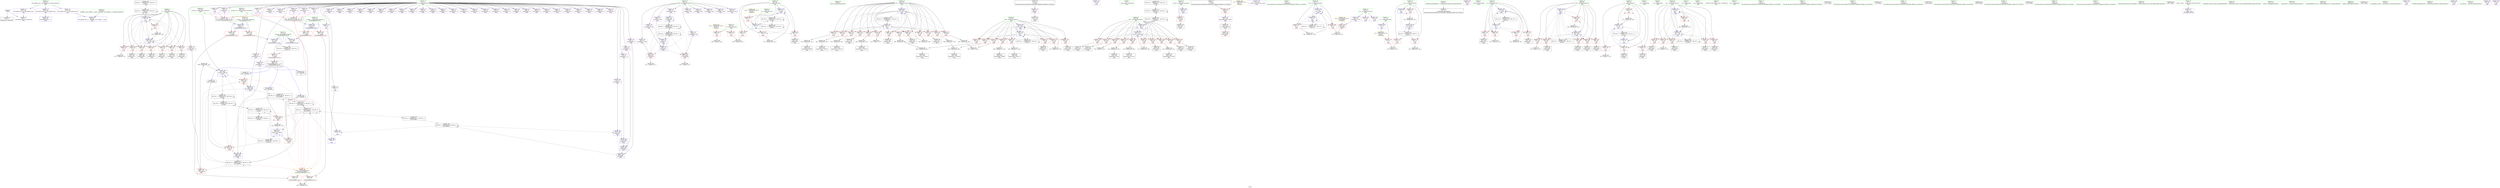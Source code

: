 digraph "SVFG" {
	label="SVFG";

	Node0x5559e4a93070 [shape=record,color=grey,label="{NodeID: 0\nNullPtr}"];
	Node0x5559e4a93070 -> Node0x5559e4ac0560[style=solid];
	Node0x5559e4a93070 -> Node0x5559e4ace380[style=solid];
	Node0x5559e4af4230 [shape=record,color=black,label="{NodeID: 443\nMR_30V_2 = PHI(MR_30V_3, MR_30V_1, )\npts\{94 \}\n}"];
	Node0x5559e4af4230 -> Node0x5559e4aeed30[style=dashed];
	Node0x5559e4ad3650 [shape=record,color=grey,label="{NodeID: 360\n389 = Binary(388, 148, )\n}"];
	Node0x5559e4ad3650 -> Node0x5559e4acfb40[style=solid];
	Node0x5559e4acebd0 [shape=record,color=blue,label="{NodeID: 277\n193\<--148\narrayidx28\<--\nmain\n}"];
	Node0x5559e4acebd0 -> Node0x5559e4acebd0[style=dashed];
	Node0x5559e4acebd0 -> Node0x5559e4ae8530[style=dashed];
	Node0x5559e4ac2910 [shape=record,color=red,label="{NodeID: 194\n184\<--83\n\<--j\nmain\n}"];
	Node0x5559e4ac2910 -> Node0x5559e4ac8fc0[style=solid];
	Node0x5559e4abf2f0 [shape=record,color=purple,label="{NodeID: 111\n236\<--8\narrayidx56\<--d\nmain\n}"];
	Node0x5559e4a990f0 [shape=record,color=green,label="{NodeID: 28\n66\<--67\nmain\<--main_field_insensitive\n}"];
	Node0x5559e4ac8cc0 [shape=record,color=grey,label="{NodeID: 388\n301 = cmp(300, 18, )\n}"];
	Node0x5559e4ad0290 [shape=record,color=blue,label="{NodeID: 305\n475\<--470\n__b.addr\<--__b\n_ZSt3minIiERKT_S2_S2_\n}"];
	Node0x5559e4ad0290 -> Node0x5559e4acdd70[style=dashed];
	Node0x5559e4ad0290 -> Node0x5559e4acde40[style=dashed];
	Node0x5559e4ac3fd0 [shape=record,color=red,label="{NodeID: 222\n279\<--91\n\<--j80\nmain\n}"];
	Node0x5559e4ac3fd0 -> Node0x5559e4ac8e40[style=solid];
	Node0x5559e4ac5a90 [shape=record,color=purple,label="{NodeID: 139\n378\<--8\narrayidx143\<--d\nmain\n}"];
	Node0x5559e4ac0660 [shape=record,color=black,label="{NodeID: 56\n25\<--24\n\<--_ZSt3cin\nCan only get source location for instruction, argument, global var or function.}"];
	Node0x5559e4ac0660 -> Node0x5559e4ac7760[style=solid];
	Node0x5559e4acd550 [shape=record,color=red,label="{NodeID: 250\n300\<--299\n\<--arrayidx94\nmain\n}"];
	Node0x5559e4acd550 -> Node0x5559e4ac8cc0[style=solid];
	Node0x5559e4ac7150 [shape=record,color=purple,label="{NodeID: 167\n173\<--33\n\<--.str.3\nmain\n}"];
	Node0x5559e4ac1db0 [shape=record,color=black,label="{NodeID: 84\n335\<--334\nidxprom115\<--add114\nmain\n}"];
	Node0x5559e4a96640 [shape=record,color=green,label="{NodeID: 1\n7\<--1\n__dso_handle\<--dummyObj\nGlob }"];
	Node0x5559e4af4730 [shape=record,color=black,label="{NodeID: 444\nMR_32V_2 = PHI(MR_32V_3, MR_32V_1, )\npts\{96 \}\n}"];
	Node0x5559e4af4730 -> Node0x5559e4aef230[style=dashed];
	Node0x5559e4ad37d0 [shape=record,color=grey,label="{NodeID: 361\n304 = Binary(303, 148, )\n}"];
	Node0x5559e4ad37d0 -> Node0x5559e4ac1730[style=solid];
	Node0x5559e4aceca0 [shape=record,color=blue,label="{NodeID: 278\n83\<--197\nj\<--inc30\nmain\n}"];
	Node0x5559e4aceca0 -> Node0x5559e4ac2910[style=dashed];
	Node0x5559e4aceca0 -> Node0x5559e4ac29e0[style=dashed];
	Node0x5559e4aceca0 -> Node0x5559e4ac2ab0[style=dashed];
	Node0x5559e4aceca0 -> Node0x5559e4aceca0[style=dashed];
	Node0x5559e4aceca0 -> Node0x5559e4ae8030[style=dashed];
	Node0x5559e4ac29e0 [shape=record,color=red,label="{NodeID: 195\n188\<--83\n\<--j\nmain\n}"];
	Node0x5559e4ac29e0 -> Node0x5559e4ac0d70[style=solid];
	Node0x5559e4abf3c0 [shape=record,color=purple,label="{NodeID: 112\n237\<--8\narrayidx57\<--d\nmain\n}"];
	Node0x5559e4abf3c0 -> Node0x5559e4acf180[style=solid];
	Node0x5559e4a991f0 [shape=record,color=green,label="{NodeID: 29\n69\<--70\nretval\<--retval_field_insensitive\nmain\n}"];
	Node0x5559e4a991f0 -> Node0x5559e4ac79d0[style=solid];
	Node0x5559e4a991f0 -> Node0x5559e4ace480[style=solid];
	Node0x5559e4ac8e40 [shape=record,color=grey,label="{NodeID: 389\n282 = cmp(279, 281, )\n}"];
	Node0x5559e4ad0360 [shape=record,color=blue,label="{NodeID: 306\n471\<--485\nretval\<--\n_ZSt3minIiERKT_S2_S2_\n}"];
	Node0x5559e4ad0360 -> Node0x5559e4aeb130[style=dashed];
	Node0x5559e4ac40a0 [shape=record,color=red,label="{NodeID: 223\n307\<--91\n\<--j80\nmain\n}"];
	Node0x5559e4ac40a0 -> Node0x5559e4ad49d0[style=solid];
	Node0x5559e4ac5b60 [shape=record,color=purple,label="{NodeID: 140\n381\<--8\narrayidx145\<--d\nmain\n}"];
	Node0x5559e4ac0760 [shape=record,color=black,label="{NodeID: 57\n26\<--24\n\<--_ZSt3cin\nCan only get source location for instruction, argument, global var or function.}"];
	Node0x5559e4ac0760 -> Node0x5559e4ac7900[style=solid];
	Node0x5559e4acd620 [shape=record,color=red,label="{NodeID: 251\n332\<--329\n\<--call113\nmain\n}"];
	Node0x5559e4acd620 -> Node0x5559e4acfa70[style=solid];
	Node0x5559e4ac7220 [shape=record,color=purple,label="{NodeID: 168\n174\<--35\n\<--__PRETTY_FUNCTION__.main\nmain\n}"];
	Node0x5559e4ac1e80 [shape=record,color=black,label="{NodeID: 85\n339\<--338\nidxprom118\<--add117\nmain\n}"];
	Node0x5559e4a978a0 [shape=record,color=green,label="{NodeID: 2\n18\<--1\n\<--dummyObj\nCan only get source location for instruction, argument, global var or function.}"];
	Node0x5559e4af4c30 [shape=record,color=black,label="{NodeID: 445\nMR_34V_2 = PHI(MR_34V_3, MR_34V_1, )\npts\{98 \}\n}"];
	Node0x5559e4af4c30 -> Node0x5559e4aef730[style=dashed];
	Node0x5559e4ad3950 [shape=record,color=grey,label="{NodeID: 362\n197 = Binary(196, 148, )\n}"];
	Node0x5559e4ad3950 -> Node0x5559e4aceca0[style=solid];
	Node0x5559e4aced70 [shape=record,color=blue,label="{NodeID: 279\n77\<--202\ni14\<--inc33\nmain\n}"];
	Node0x5559e4aced70 -> Node0x5559e4ac8390[style=dashed];
	Node0x5559e4aced70 -> Node0x5559e4ac8460[style=dashed];
	Node0x5559e4aced70 -> Node0x5559e4acea30[style=dashed];
	Node0x5559e4aced70 -> Node0x5559e4aced70[style=dashed];
	Node0x5559e4aced70 -> Node0x5559e4af2430[style=dashed];
	Node0x5559e4ac2ab0 [shape=record,color=red,label="{NodeID: 196\n196\<--83\n\<--j\nmain\n}"];
	Node0x5559e4ac2ab0 -> Node0x5559e4ad3950[style=solid];
	Node0x5559e4abf490 [shape=record,color=purple,label="{NodeID: 113\n241\<--8\narrayidx59\<--d\nmain\n}"];
	Node0x5559e4a992c0 [shape=record,color=green,label="{NodeID: 30\n71\<--72\nttt\<--ttt_field_insensitive\nmain\n}"];
	Node0x5559e4a992c0 -> Node0x5559e4ac7aa0[style=solid];
	Node0x5559e4a992c0 -> Node0x5559e4ac7b70[style=solid];
	Node0x5559e4a992c0 -> Node0x5559e4ac7c40[style=solid];
	Node0x5559e4a992c0 -> Node0x5559e4ace550[style=solid];
	Node0x5559e4a992c0 -> Node0x5559e4ad00f0[style=solid];
	Node0x5559e4ac8fc0 [shape=record,color=grey,label="{NodeID: 390\n186 = cmp(184, 185, )\n}"];
	Node0x5559e4ad0430 [shape=record,color=blue,label="{NodeID: 307\n471\<--488\nretval\<--\n_ZSt3minIiERKT_S2_S2_\n}"];
	Node0x5559e4ad0430 -> Node0x5559e4aeb130[style=dashed];
	Node0x5559e4ac4170 [shape=record,color=red,label="{NodeID: 224\n320\<--91\n\<--j80\nmain\n}"];
	Node0x5559e4ac4170 -> Node0x5559e4ac1b40[style=solid];
	Node0x5559e4ac5c30 [shape=record,color=purple,label="{NodeID: 141\n384\<--8\narrayidx147\<--d\nmain\n}"];
	Node0x5559e4ac0860 [shape=record,color=black,label="{NodeID: 58\n52\<--53\n\<--_ZNSt8ios_base4InitD1Ev\nCan only get source location for instruction, argument, global var or function.}"];
	Node0x5559e4acd6f0 [shape=record,color=red,label="{NodeID: 252\n356\<--355\n\<--arrayidx127\nmain\n}"];
	Node0x5559e4acd6f0 -> Node0x5559e4ac92c0[style=solid];
	Node0x5559e4ac72f0 [shape=record,color=purple,label="{NodeID: 169\n444\<--37\n\<--.str.4\nmain\n}"];
	Node0x5559e4ac1f50 [shape=record,color=black,label="{NodeID: 86\n342\<--341\nidxprom120\<--\nmain\n}"];
	Node0x5559e4a97bc0 [shape=record,color=green,label="{NodeID: 3\n24\<--1\n_ZSt3cin\<--dummyObj\nGlob }"];
	Node0x5559e4af5130 [shape=record,color=black,label="{NodeID: 446\nMR_36V_2 = PHI(MR_36V_3, MR_36V_1, )\npts\{100 \}\n}"];
	Node0x5559e4af5130 -> Node0x5559e4acd620[style=dashed];
	Node0x5559e4af5130 -> Node0x5559e4acd890[style=dashed];
	Node0x5559e4af5130 -> Node0x5559e4acd960[style=dashed];
	Node0x5559e4af5130 -> Node0x5559e4ad0020[style=dashed];
	Node0x5559e4ad3ad0 [shape=record,color=grey,label="{NodeID: 363\n419 = Binary(418, 148, )\n}"];
	Node0x5559e4ad3ad0 -> Node0x5559e4acfdb0[style=solid];
	Node0x5559e4acee40 [shape=record,color=blue,label="{NodeID: 280\n75\<--207\nk\<--inc36\nmain\n}"];
	Node0x5559e4acee40 -> Node0x5559e4ac8050[style=dashed];
	Node0x5559e4acee40 -> Node0x5559e4ac8120[style=dashed];
	Node0x5559e4acee40 -> Node0x5559e4ac81f0[style=dashed];
	Node0x5559e4acee40 -> Node0x5559e4ac82c0[style=dashed];
	Node0x5559e4acee40 -> Node0x5559e4acee40[style=dashed];
	Node0x5559e4acee40 -> Node0x5559e4af1f30[style=dashed];
	Node0x5559e4ac2b80 [shape=record,color=red,label="{NodeID: 197\n212\<--85\n\<--i38\nmain\n}"];
	Node0x5559e4ac2b80 -> Node0x5559e4ac89c0[style=solid];
	Node0x5559e4abf560 [shape=record,color=purple,label="{NodeID: 114\n244\<--8\narrayidx61\<--d\nmain\n}"];
	Node0x5559e4a99390 [shape=record,color=green,label="{NodeID: 31\n73\<--74\ni\<--i_field_insensitive\nmain\n}"];
	Node0x5559e4a99390 -> Node0x5559e4ac7d10[style=solid];
	Node0x5559e4a99390 -> Node0x5559e4ac7de0[style=solid];
	Node0x5559e4a99390 -> Node0x5559e4ac7eb0[style=solid];
	Node0x5559e4a99390 -> Node0x5559e4ac7f80[style=solid];
	Node0x5559e4a99390 -> Node0x5559e4ace620[style=solid];
	Node0x5559e4a99390 -> Node0x5559e4ace890[style=solid];
	Node0x5559e4ac9140 [shape=record,color=grey,label="{NodeID: 391\n274 = cmp(273, 275, )\n}"];
	Node0x5559e4ac4240 [shape=record,color=red,label="{NodeID: 225\n337\<--91\n\<--j80\nmain\n}"];
	Node0x5559e4ac4240 -> Node0x5559e4ad4b50[style=solid];
	Node0x5559e4ac5d00 [shape=record,color=purple,label="{NodeID: 142\n387\<--8\narrayidx149\<--d\nmain\n}"];
	Node0x5559e4ac5d00 -> Node0x5559e4acd7c0[style=solid];
	Node0x5559e4ac0960 [shape=record,color=black,label="{NodeID: 59\n108\<--107\n\<--vbase.offset.ptr\nmain\n}"];
	Node0x5559e4ac0960 -> Node0x5559e4acd3b0[style=solid];
	Node0x5559e4acd7c0 [shape=record,color=red,label="{NodeID: 253\n388\<--387\n\<--arrayidx149\nmain\n}"];
	Node0x5559e4acd7c0 -> Node0x5559e4ad3650[style=solid];
	Node0x5559e4ac73c0 [shape=record,color=purple,label="{NodeID: 170\n500\<--39\nllvm.global_ctors_0\<--llvm.global_ctors\nGlob }"];
	Node0x5559e4ac73c0 -> Node0x5559e4ace180[style=solid];
	Node0x5559e4ac2020 [shape=record,color=black,label="{NodeID: 87\n345\<--344\nidxprom122\<--\nmain\n}"];
	Node0x5559e4a97560 [shape=record,color=green,label="{NodeID: 4\n27\<--1\n.str\<--dummyObj\nGlob }"];
	Node0x5559e4af5630 [shape=record,color=black,label="{NodeID: 447\nMR_38V_2 = PHI(MR_38V_11, MR_38V_1, )\npts\{140000 \}\n}"];
	Node0x5559e4af5630 -> Node0x5559e4ae9830[style=dashed];
	Node0x5559e4ad3c50 [shape=record,color=grey,label="{NodeID: 364\n394 = Binary(393, 148, )\n}"];
	Node0x5559e4ad3c50 -> Node0x5559e4abf880[style=solid];
	Node0x5559e4acef10 [shape=record,color=blue,label="{NodeID: 281\n85\<--18\ni38\<--\nmain\n}"];
	Node0x5559e4acef10 -> Node0x5559e4ac2b80[style=dashed];
	Node0x5559e4acef10 -> Node0x5559e4ac2c50[style=dashed];
	Node0x5559e4acef10 -> Node0x5559e4ac2d20[style=dashed];
	Node0x5559e4acef10 -> Node0x5559e4ac2df0[style=dashed];
	Node0x5559e4acef10 -> Node0x5559e4ac2ec0[style=dashed];
	Node0x5559e4acef10 -> Node0x5559e4ac2f90[style=dashed];
	Node0x5559e4acef10 -> Node0x5559e4acf4c0[style=dashed];
	Node0x5559e4acef10 -> Node0x5559e4af2e30[style=dashed];
	Node0x5559e4ac2c50 [shape=record,color=red,label="{NodeID: 198\n220\<--85\n\<--i38\nmain\n}"];
	Node0x5559e4ac2c50 -> Node0x5559e4ac0f10[style=solid];
	Node0x5559e4ac4790 [shape=record,color=purple,label="{NodeID: 115\n245\<--8\narrayidx62\<--d\nmain\n}"];
	Node0x5559e4a99460 [shape=record,color=green,label="{NodeID: 32\n75\<--76\nk\<--k_field_insensitive\nmain\n}"];
	Node0x5559e4a99460 -> Node0x5559e4ac8050[style=solid];
	Node0x5559e4a99460 -> Node0x5559e4ac8120[style=solid];
	Node0x5559e4a99460 -> Node0x5559e4ac81f0[style=solid];
	Node0x5559e4a99460 -> Node0x5559e4ac82c0[style=solid];
	Node0x5559e4a99460 -> Node0x5559e4ace960[style=solid];
	Node0x5559e4a99460 -> Node0x5559e4acee40[style=solid];
	Node0x5559e4ac92c0 [shape=record,color=grey,label="{NodeID: 392\n357 = cmp(356, 18, )\n}"];
	Node0x5559e4ac4310 [shape=record,color=red,label="{NodeID: 226\n365\<--91\n\<--j80\nmain\n}"];
	Node0x5559e4ac4310 -> Node0x5559e4ad4250[style=solid];
	Node0x5559e4ac5dd0 [shape=record,color=purple,label="{NodeID: 143\n396\<--8\narrayidx154\<--d\nmain\n}"];
	Node0x5559e4ac0a30 [shape=record,color=black,label="{NodeID: 60\n111\<--110\n\<--add.ptr\nmain\n}"];
	Node0x5559e4acd890 [shape=record,color=red,label="{NodeID: 254\n392\<--391\n\<--call151\nmain\n}"];
	Node0x5559e4acd890 -> Node0x5559e4acfc10[style=solid];
	Node0x5559e4ac7490 [shape=record,color=purple,label="{NodeID: 171\n501\<--39\nllvm.global_ctors_1\<--llvm.global_ctors\nGlob }"];
	Node0x5559e4ac7490 -> Node0x5559e4ace280[style=solid];
	Node0x5559e4ac20f0 [shape=record,color=black,label="{NodeID: 88\n350\<--349\nidxprom124\<--\nmain\n}"];
	Node0x5559e4a975f0 [shape=record,color=green,label="{NodeID: 5\n29\<--1\n.str.1\<--dummyObj\nGlob }"];
	Node0x5559e4af5b30 [shape=record,color=black,label="{NodeID: 448\nMR_40V_2 = PHI(MR_40V_6, MR_40V_1, )\npts\{160000 \}\n}"];
	Node0x5559e4af5b30 -> Node0x5559e4acd550[style=dashed];
	Node0x5559e4af5b30 -> Node0x5559e4acd6f0[style=dashed];
	Node0x5559e4af5b30 -> Node0x5559e4ace6f0[style=dashed];
	Node0x5559e4af5b30 -> Node0x5559e4ae8530[style=dashed];
	Node0x5559e4af5b30 -> Node0x5559e4af5b30[style=dashed];
	Node0x5559e4ad3dd0 [shape=record,color=grey,label="{NodeID: 365\n360 = Binary(359, 148, )\n}"];
	Node0x5559e4ad3dd0 -> Node0x5559e4ac2290[style=solid];
	Node0x5559e4acefe0 [shape=record,color=blue,label="{NodeID: 282\n87\<--18\nj42\<--\nmain\n}"];
	Node0x5559e4acefe0 -> Node0x5559e4ac3060[style=dashed];
	Node0x5559e4acefe0 -> Node0x5559e4ac3130[style=dashed];
	Node0x5559e4acefe0 -> Node0x5559e4ac3200[style=dashed];
	Node0x5559e4acefe0 -> Node0x5559e4ac32d0[style=dashed];
	Node0x5559e4acefe0 -> Node0x5559e4ac33a0[style=dashed];
	Node0x5559e4acefe0 -> Node0x5559e4ac3470[style=dashed];
	Node0x5559e4acefe0 -> Node0x5559e4acefe0[style=dashed];
	Node0x5559e4acefe0 -> Node0x5559e4acf3f0[style=dashed];
	Node0x5559e4acefe0 -> Node0x5559e4af3330[style=dashed];
	Node0x5559e4ac2d20 [shape=record,color=red,label="{NodeID: 199\n230\<--85\n\<--i38\nmain\n}"];
	Node0x5559e4ac2d20 -> Node0x5559e4ac10b0[style=solid];
	Node0x5559e4ac4820 [shape=record,color=purple,label="{NodeID: 116\n246\<--8\narrayidx63\<--d\nmain\n}"];
	Node0x5559e4ac4820 -> Node0x5559e4acf250[style=solid];
	Node0x5559e4abe340 [shape=record,color=green,label="{NodeID: 33\n77\<--78\ni14\<--i14_field_insensitive\nmain\n}"];
	Node0x5559e4abe340 -> Node0x5559e4ac8390[style=solid];
	Node0x5559e4abe340 -> Node0x5559e4ac8460[style=solid];
	Node0x5559e4abe340 -> Node0x5559e4acea30[style=solid];
	Node0x5559e4abe340 -> Node0x5559e4aced70[style=solid];
	Node0x5559e4af96d0 [shape=record,color=yellow,style=double,label="{NodeID: 476\n42V_1 = ENCHI(MR_42V_0)\npts\{230000 \}\nFun[main]}"];
	Node0x5559e4af96d0 -> Node0x5559e4acd480[style=dashed];
	Node0x5559e4ac9440 [shape=record,color=grey,label="{NodeID: 393\n483 = cmp(480, 482, )\n}"];
	Node0x5559e4ac43e0 [shape=record,color=red,label="{NodeID: 227\n379\<--91\n\<--j80\nmain\n}"];
	Node0x5559e4ac43e0 -> Node0x5559e4ac26a0[style=solid];
	Node0x5559e4ac5ea0 [shape=record,color=purple,label="{NodeID: 144\n402\<--8\narrayidx158\<--d\nmain\n}"];
	Node0x5559e4ac0b00 [shape=record,color=black,label="{NodeID: 61\n136\<--135\nidxprom\<--\nmain\n}"];
	Node0x5559e4acd960 [shape=record,color=red,label="{NodeID: 255\n439\<--438\n\<--call180\nmain\n}"];
	Node0x5559e4acd960 -> Node0x5559e4ad5750[style=solid];
	Node0x5559e4ac7590 [shape=record,color=purple,label="{NodeID: 172\n502\<--39\nllvm.global_ctors_2\<--llvm.global_ctors\nGlob }"];
	Node0x5559e4ac7590 -> Node0x5559e4ace380[style=solid];
	Node0x5559e4ac21c0 [shape=record,color=black,label="{NodeID: 89\n354\<--353\nidxprom126\<--sub\nmain\n}"];
	Node0x5559e4a96d90 [shape=record,color=green,label="{NodeID: 6\n31\<--1\n.str.2\<--dummyObj\nGlob }"];
	Node0x5559e4ad3f50 [shape=record,color=grey,label="{NodeID: 366\n433 = Binary(432, 148, )\n}"];
	Node0x5559e4acf0b0 [shape=record,color=blue,label="{NodeID: 283\n227\<--229\narrayidx51\<--\nmain\n}"];
	Node0x5559e4acf0b0 -> Node0x5559e4acf180[style=dashed];
	Node0x5559e4ac2df0 [shape=record,color=red,label="{NodeID: 200\n239\<--85\n\<--i38\nmain\n}"];
	Node0x5559e4ac2df0 -> Node0x5559e4ac1250[style=solid];
	Node0x5559e4ac48b0 [shape=record,color=purple,label="{NodeID: 117\n250\<--8\narrayidx65\<--d\nmain\n}"];
	Node0x5559e4abe3d0 [shape=record,color=green,label="{NodeID: 34\n79\<--80\nx\<--x_field_insensitive\nmain\n}"];
	Node0x5559e4abe3d0 -> Node0x5559e4ac8530[style=solid];
	Node0x5559e4ac95c0 [shape=record,color=grey,label="{NodeID: 394\n123 = cmp(121, 122, )\n}"];
	Node0x5559e4ac44b0 [shape=record,color=red,label="{NodeID: 228\n399\<--91\n\<--j80\nmain\n}"];
	Node0x5559e4ac44b0 -> Node0x5559e4ad4cd0[style=solid];
	Node0x5559e4ac5f70 [shape=record,color=purple,label="{NodeID: 145\n406\<--8\narrayidx161\<--d\nmain\n}"];
	Node0x5559e4ac0bd0 [shape=record,color=black,label="{NodeID: 62\n141\<--140\nidxprom8\<--\nmain\n}"];
	Node0x5559e4acda30 [shape=record,color=red,label="{NodeID: 256\n443\<--442\n\<--call182\nmain\n}"];
	Node0x5559e4ac7690 [shape=record,color=purple,label="{NodeID: 173\n107\<--106\nvbase.offset.ptr\<--vtable\nmain\n}"];
	Node0x5559e4ac7690 -> Node0x5559e4ac0960[style=solid];
	Node0x5559e4ac2290 [shape=record,color=black,label="{NodeID: 90\n361\<--360\nidxprom131\<--add130\nmain\n}"];
	Node0x5559e4a96e20 [shape=record,color=green,label="{NodeID: 7\n33\<--1\n.str.3\<--dummyObj\nGlob }"];
	Node0x5559e4ad40d0 [shape=record,color=grey,label="{NodeID: 367\n281 = Binary(280, 148, )\n}"];
	Node0x5559e4ad40d0 -> Node0x5559e4ac8e40[style=solid];
	Node0x5559e4acf180 [shape=record,color=blue,label="{NodeID: 284\n237\<--229\narrayidx57\<--\nmain\n}"];
	Node0x5559e4acf180 -> Node0x5559e4acf250[style=dashed];
	Node0x5559e4ac2ec0 [shape=record,color=red,label="{NodeID: 201\n248\<--85\n\<--i38\nmain\n}"];
	Node0x5559e4ac2ec0 -> Node0x5559e4ac13f0[style=solid];
	Node0x5559e4ac4980 [shape=record,color=purple,label="{NodeID: 118\n253\<--8\narrayidx67\<--d\nmain\n}"];
	Node0x5559e4abe460 [shape=record,color=green,label="{NodeID: 35\n81\<--82\ny\<--y_field_insensitive\nmain\n}"];
	Node0x5559e4abe460 -> Node0x5559e4ac2770[style=solid];
	Node0x5559e4abe460 -> Node0x5559e4ac2840[style=solid];
	Node0x5559e4ac9740 [shape=record,color=grey,label="{NodeID: 395\n132 = cmp(131, 133, )\n}"];
	Node0x5559e4ac4580 [shape=record,color=red,label="{NodeID: 229\n423\<--91\n\<--j80\nmain\n}"];
	Node0x5559e4ac4580 -> Node0x5559e4ad4850[style=solid];
	Node0x5559e4ac6040 [shape=record,color=purple,label="{NodeID: 146\n409\<--8\narrayidx163\<--d\nmain\n}"];
	Node0x5559e4ac6040 -> Node0x5559e4acfc10[style=solid];
	Node0x5559e4ac0ca0 [shape=record,color=black,label="{NodeID: 63\n161\<--160\nidxprom16\<--\nmain\n}"];
	Node0x5559e4acdb00 [shape=record,color=red,label="{NodeID: 257\n491\<--471\n\<--retval\n_ZSt3minIiERKT_S2_S2_\n}"];
	Node0x5559e4acdb00 -> Node0x5559e4abfc90[style=solid];
	Node0x5559e4ac7760 [shape=record,color=purple,label="{NodeID: 174\n110\<--25\nadd.ptr\<--\nmain\n}"];
	Node0x5559e4ac7760 -> Node0x5559e4ac0a30[style=solid];
	Node0x5559e4ac2360 [shape=record,color=black,label="{NodeID: 91\n367\<--366\nidxprom135\<--sub134\nmain\n}"];
	Node0x5559e4a96eb0 [shape=record,color=green,label="{NodeID: 8\n35\<--1\n__PRETTY_FUNCTION__.main\<--dummyObj\nGlob }"];
	Node0x5559e4af6a30 [shape=record,color=black,label="{NodeID: 451\nMR_38V_15 = PHI(MR_38V_18, MR_38V_14, )\npts\{140000 \}\n|{|<s4>10}}"];
	Node0x5559e4af6a30 -> Node0x5559e4acd7c0[style=dashed];
	Node0x5559e4af6a30 -> Node0x5559e4acd890[style=dashed];
	Node0x5559e4af6a30 -> Node0x5559e4acfc10[style=dashed];
	Node0x5559e4af6a30 -> Node0x5559e4ae7630[style=dashed];
	Node0x5559e4af6a30:s4 -> Node0x5559e4af7a50[style=dashed,color=red];
	Node0x5559e4ad4250 [shape=record,color=grey,label="{NodeID: 368\n366 = Binary(364, 365, )\n}"];
	Node0x5559e4ad4250 -> Node0x5559e4ac2360[style=solid];
	Node0x5559e4acf250 [shape=record,color=blue,label="{NodeID: 285\n246\<--229\narrayidx63\<--\nmain\n}"];
	Node0x5559e4acf250 -> Node0x5559e4acf320[style=dashed];
	Node0x5559e4ac2f90 [shape=record,color=red,label="{NodeID: 202\n263\<--85\n\<--i38\nmain\n}"];
	Node0x5559e4ac2f90 -> Node0x5559e4ad5150[style=solid];
	Node0x5559e4ac4a50 [shape=record,color=purple,label="{NodeID: 119\n254\<--8\narrayidx68\<--d\nmain\n}"];
	Node0x5559e4abe4f0 [shape=record,color=green,label="{NodeID: 36\n83\<--84\nj\<--j_field_insensitive\nmain\n}"];
	Node0x5559e4abe4f0 -> Node0x5559e4ac2910[style=solid];
	Node0x5559e4abe4f0 -> Node0x5559e4ac29e0[style=solid];
	Node0x5559e4abe4f0 -> Node0x5559e4ac2ab0[style=solid];
	Node0x5559e4abe4f0 -> Node0x5559e4aceb00[style=solid];
	Node0x5559e4abe4f0 -> Node0x5559e4aceca0[style=solid];
	Node0x5559e4ac98c0 [shape=record,color=grey,label="{NodeID: 396\n169 = cmp(168, 133, )\n}"];
	Node0x5559e4ac4650 [shape=record,color=red,label="{NodeID: 230\n286\<--93\n\<--l\nmain\n}"];
	Node0x5559e4ac4650 -> Node0x5559e4ac86c0[style=solid];
	Node0x5559e4ac6110 [shape=record,color=purple,label="{NodeID: 147\n434\<--8\n\<--d\nmain\n|{<s0>11}}"];
	Node0x5559e4ac6110:s0 -> Node0x5559e4b11d60[style=solid,color=red];
	Node0x5559e4ac0d70 [shape=record,color=black,label="{NodeID: 64\n189\<--188\nidxprom25\<--\nmain\n}"];
	Node0x5559e4acdbd0 [shape=record,color=red,label="{NodeID: 258\n481\<--473\n\<--__a.addr\n_ZSt3minIiERKT_S2_S2_\n}"];
	Node0x5559e4acdbd0 -> Node0x5559e4acdfe0[style=solid];
	Node0x5559e4ac7830 [shape=record,color=red,label="{NodeID: 175\n122\<--17\n\<--T\nmain\n}"];
	Node0x5559e4ac7830 -> Node0x5559e4ac95c0[style=solid];
	Node0x5559e4ac2430 [shape=record,color=black,label="{NodeID: 92\n371\<--370\nidxprom138\<--sub137\nmain\n}"];
	Node0x5559e4a96740 [shape=record,color=green,label="{NodeID: 9\n37\<--1\n.str.4\<--dummyObj\nGlob }"];
	Node0x5559e4ad43d0 [shape=record,color=grey,label="{NodeID: 369\n364 = Binary(363, 148, )\n}"];
	Node0x5559e4ad43d0 -> Node0x5559e4ad4250[style=solid];
	Node0x5559e4acf320 [shape=record,color=blue,label="{NodeID: 286\n255\<--229\narrayidx69\<--\nmain\n}"];
	Node0x5559e4acf320 -> Node0x5559e4acf0b0[style=dashed];
	Node0x5559e4acf320 -> Node0x5559e4ae9830[style=dashed];
	Node0x5559e4ac3060 [shape=record,color=red,label="{NodeID: 203\n217\<--87\n\<--j42\nmain\n}"];
	Node0x5559e4ac3060 -> Node0x5559e4ac8b40[style=solid];
	Node0x5559e4ac4b20 [shape=record,color=purple,label="{NodeID: 120\n255\<--8\narrayidx69\<--d\nmain\n}"];
	Node0x5559e4ac4b20 -> Node0x5559e4acf320[style=solid];
	Node0x5559e4abe580 [shape=record,color=green,label="{NodeID: 37\n85\<--86\ni38\<--i38_field_insensitive\nmain\n}"];
	Node0x5559e4abe580 -> Node0x5559e4ac2b80[style=solid];
	Node0x5559e4abe580 -> Node0x5559e4ac2c50[style=solid];
	Node0x5559e4abe580 -> Node0x5559e4ac2d20[style=solid];
	Node0x5559e4abe580 -> Node0x5559e4ac2df0[style=solid];
	Node0x5559e4abe580 -> Node0x5559e4ac2ec0[style=solid];
	Node0x5559e4abe580 -> Node0x5559e4ac2f90[style=solid];
	Node0x5559e4abe580 -> Node0x5559e4acef10[style=solid];
	Node0x5559e4abe580 -> Node0x5559e4acf4c0[style=solid];
	Node0x5559e4ac9a40 [shape=record,color=grey,label="{NodeID: 397\n164 = cmp(159, 163, )\n}"];
	Node0x5559e4acc620 [shape=record,color=red,label="{NodeID: 231\n314\<--93\n\<--l\nmain\n}"];
	Node0x5559e4acc620 -> Node0x5559e4ac19a0[style=solid];
	Node0x5559e4ac61e0 [shape=record,color=purple,label="{NodeID: 148\n435\<--8\n\<--d\nmain\n|{<s0>11}}"];
	Node0x5559e4ac61e0:s0 -> Node0x5559e4b122f0[style=solid,color=red];
	Node0x5559e4ac0e40 [shape=record,color=black,label="{NodeID: 65\n192\<--191\nidxprom27\<--\nmain\n}"];
	Node0x5559e4acdca0 [shape=record,color=red,label="{NodeID: 259\n488\<--473\n\<--__a.addr\n_ZSt3minIiERKT_S2_S2_\n}"];
	Node0x5559e4acdca0 -> Node0x5559e4ad0430[style=solid];
	Node0x5559e4ac7900 [shape=record,color=red,label="{NodeID: 176\n106\<--26\nvtable\<--\nmain\n}"];
	Node0x5559e4ac7900 -> Node0x5559e4ac7690[style=solid];
	Node0x5559e4ac2500 [shape=record,color=black,label="{NodeID: 93\n374\<--373\nidxprom140\<--\nmain\n}"];
	Node0x5559e4a96810 [shape=record,color=green,label="{NodeID: 10\n40\<--1\n\<--dummyObj\nCan only get source location for instruction, argument, global var or function.}"];
	Node0x5559e4af7a50 [shape=record,color=yellow,style=double,label="{NodeID: 453\n50V_1 = ENCHI(MR_50V_0)\npts\{98 100 140000 \}\nFun[_ZSt3minIiERKT_S2_S2_]}"];
	Node0x5559e4af7a50 -> Node0x5559e4acdf10[style=dashed];
	Node0x5559e4af7a50 -> Node0x5559e4acdfe0[style=dashed];
	Node0x5559e4ad4550 [shape=record,color=grey,label="{NodeID: 370\n353 = Binary(148, 352, )\n}"];
	Node0x5559e4ad4550 -> Node0x5559e4ac21c0[style=solid];
	Node0x5559e4acf3f0 [shape=record,color=blue,label="{NodeID: 287\n87\<--259\nj42\<--inc71\nmain\n}"];
	Node0x5559e4acf3f0 -> Node0x5559e4ac3060[style=dashed];
	Node0x5559e4acf3f0 -> Node0x5559e4ac3130[style=dashed];
	Node0x5559e4acf3f0 -> Node0x5559e4ac3200[style=dashed];
	Node0x5559e4acf3f0 -> Node0x5559e4ac32d0[style=dashed];
	Node0x5559e4acf3f0 -> Node0x5559e4ac33a0[style=dashed];
	Node0x5559e4acf3f0 -> Node0x5559e4ac3470[style=dashed];
	Node0x5559e4acf3f0 -> Node0x5559e4acefe0[style=dashed];
	Node0x5559e4acf3f0 -> Node0x5559e4acf3f0[style=dashed];
	Node0x5559e4acf3f0 -> Node0x5559e4af3330[style=dashed];
	Node0x5559e4ac3130 [shape=record,color=red,label="{NodeID: 204\n223\<--87\n\<--j42\nmain\n}"];
	Node0x5559e4ac3130 -> Node0x5559e4ac0fe0[style=solid];
	Node0x5559e4ac4bf0 [shape=record,color=purple,label="{NodeID: 121\n267\<--8\n\<--d\nmain\n}"];
	Node0x5559e4ac4bf0 -> Node0x5559e4acf590[style=solid];
	Node0x5559e4abe650 [shape=record,color=green,label="{NodeID: 38\n87\<--88\nj42\<--j42_field_insensitive\nmain\n}"];
	Node0x5559e4abe650 -> Node0x5559e4ac3060[style=solid];
	Node0x5559e4abe650 -> Node0x5559e4ac3130[style=solid];
	Node0x5559e4abe650 -> Node0x5559e4ac3200[style=solid];
	Node0x5559e4abe650 -> Node0x5559e4ac32d0[style=solid];
	Node0x5559e4abe650 -> Node0x5559e4ac33a0[style=solid];
	Node0x5559e4abe650 -> Node0x5559e4ac3470[style=solid];
	Node0x5559e4abe650 -> Node0x5559e4acefe0[style=solid];
	Node0x5559e4abe650 -> Node0x5559e4acf3f0[style=solid];
	Node0x5559e4ac9bc0 [shape=record,color=grey,label="{NodeID: 398\n154 = cmp(153, 155, )\n}"];
	Node0x5559e4acc6b0 [shape=record,color=red,label="{NodeID: 232\n326\<--93\n\<--l\nmain\n}"];
	Node0x5559e4acc6b0 -> Node0x5559e4ac1ce0[style=solid];
	Node0x5559e4ac62b0 [shape=record,color=purple,label="{NodeID: 149\n437\<--8\n\<--d\nmain\n|{<s0>12|<s1>12}}"];
	Node0x5559e4ac62b0:s0 -> Node0x5559e4b11d60[style=solid,color=red];
	Node0x5559e4ac62b0:s1 -> Node0x5559e4b122f0[style=solid,color=red];
	Node0x5559e4ac0f10 [shape=record,color=black,label="{NodeID: 66\n221\<--220\nidxprom46\<--\nmain\n}"];
	Node0x5559e4aeed30 [shape=record,color=black,label="{NodeID: 426\nMR_30V_3 = PHI(MR_30V_4, MR_30V_2, )\npts\{94 \}\n}"];
	Node0x5559e4aeed30 -> Node0x5559e4acf8d0[style=dashed];
	Node0x5559e4aeed30 -> Node0x5559e4aeed30[style=dashed];
	Node0x5559e4aeed30 -> Node0x5559e4af4230[style=dashed];
	Node0x5559e4acdd70 [shape=record,color=red,label="{NodeID: 260\n479\<--475\n\<--__b.addr\n_ZSt3minIiERKT_S2_S2_\n}"];
	Node0x5559e4acdd70 -> Node0x5559e4acdf10[style=solid];
	Node0x5559e4ac79d0 [shape=record,color=red,label="{NodeID: 177\n453\<--69\n\<--retval\nmain\n}"];
	Node0x5559e4ac79d0 -> Node0x5559e4abfbc0[style=solid];
	Node0x5559e4ac25d0 [shape=record,color=black,label="{NodeID: 94\n377\<--376\nidxprom142\<--\nmain\n}"];
	Node0x5559e4a968e0 [shape=record,color=green,label="{NodeID: 11\n103\<--1\n\<--dummyObj\nCan only get source location for instruction, argument, global var or function.}"];
	Node0x5559e4ad46d0 [shape=record,color=grey,label="{NodeID: 371\n429 = Binary(428, 148, )\n}"];
	Node0x5559e4ad46d0 -> Node0x5559e4acff50[style=solid];
	Node0x5559e4acf4c0 [shape=record,color=blue,label="{NodeID: 288\n85\<--264\ni38\<--inc74\nmain\n}"];
	Node0x5559e4acf4c0 -> Node0x5559e4ac2b80[style=dashed];
	Node0x5559e4acf4c0 -> Node0x5559e4ac2c50[style=dashed];
	Node0x5559e4acf4c0 -> Node0x5559e4ac2d20[style=dashed];
	Node0x5559e4acf4c0 -> Node0x5559e4ac2df0[style=dashed];
	Node0x5559e4acf4c0 -> Node0x5559e4ac2ec0[style=dashed];
	Node0x5559e4acf4c0 -> Node0x5559e4ac2f90[style=dashed];
	Node0x5559e4acf4c0 -> Node0x5559e4acf4c0[style=dashed];
	Node0x5559e4acf4c0 -> Node0x5559e4af2e30[style=dashed];
	Node0x5559e4ac3200 [shape=record,color=red,label="{NodeID: 205\n233\<--87\n\<--j42\nmain\n}"];
	Node0x5559e4ac3200 -> Node0x5559e4ac1180[style=solid];
	Node0x5559e4ac4cc0 [shape=record,color=purple,label="{NodeID: 122\n269\<--8\n\<--d\nmain\n}"];
	Node0x5559e4ac4cc0 -> Node0x5559e4acf660[style=solid];
	Node0x5559e4abe720 [shape=record,color=green,label="{NodeID: 39\n89\<--90\ni76\<--i76_field_insensitive\nmain\n}"];
	Node0x5559e4abe720 -> Node0x5559e4ac3540[style=solid];
	Node0x5559e4abe720 -> Node0x5559e4ac3610[style=solid];
	Node0x5559e4abe720 -> Node0x5559e4ac36e0[style=solid];
	Node0x5559e4abe720 -> Node0x5559e4ac37b0[style=solid];
	Node0x5559e4abe720 -> Node0x5559e4ac3880[style=solid];
	Node0x5559e4abe720 -> Node0x5559e4ac3950[style=solid];
	Node0x5559e4abe720 -> Node0x5559e4ac3a20[style=solid];
	Node0x5559e4abe720 -> Node0x5559e4ac3af0[style=solid];
	Node0x5559e4abe720 -> Node0x5559e4ac3bc0[style=solid];
	Node0x5559e4abe720 -> Node0x5559e4ac3c90[style=solid];
	Node0x5559e4abe720 -> Node0x5559e4ac3d60[style=solid];
	Node0x5559e4abe720 -> Node0x5559e4ac3e30[style=solid];
	Node0x5559e4abe720 -> Node0x5559e4ac3f00[style=solid];
	Node0x5559e4abe720 -> Node0x5559e4acf730[style=solid];
	Node0x5559e4abe720 -> Node0x5559e4acff50[style=solid];
	Node0x5559e4acc780 [shape=record,color=red,label="{NodeID: 233\n344\<--93\n\<--l\nmain\n}"];
	Node0x5559e4acc780 -> Node0x5559e4ac2020[style=solid];
	Node0x5559e4ac6380 [shape=record,color=purple,label="{NodeID: 150\n137\<--15\narrayidx\<--bad\nmain\n}"];
	Node0x5559e4ac0fe0 [shape=record,color=black,label="{NodeID: 67\n224\<--223\nidxprom48\<--\nmain\n}"];
	Node0x5559e4b10fe0 [shape=record,color=black,label="{NodeID: 510\n112 = PHI()\n}"];
	Node0x5559e4aef230 [shape=record,color=black,label="{NodeID: 427\nMR_32V_3 = PHI(MR_32V_4, MR_32V_2, )\npts\{96 \}\n}"];
	Node0x5559e4aef230 -> Node0x5559e4aea230[style=dashed];
	Node0x5559e4aef230 -> Node0x5559e4aef230[style=dashed];
	Node0x5559e4aef230 -> Node0x5559e4af4730[style=dashed];
	Node0x5559e4acde40 [shape=record,color=red,label="{NodeID: 261\n485\<--475\n\<--__b.addr\n_ZSt3minIiERKT_S2_S2_\n}"];
	Node0x5559e4acde40 -> Node0x5559e4ad0360[style=solid];
	Node0x5559e4ac7aa0 [shape=record,color=red,label="{NodeID: 178\n121\<--71\n\<--ttt\nmain\n}"];
	Node0x5559e4ac7aa0 -> Node0x5559e4ac95c0[style=solid];
	Node0x5559e4ac26a0 [shape=record,color=black,label="{NodeID: 95\n380\<--379\nidxprom144\<--\nmain\n}"];
	Node0x5559e4a971e0 [shape=record,color=green,label="{NodeID: 12\n133\<--1\n\<--dummyObj\nCan only get source location for instruction, argument, global var or function.}"];
	Node0x5559e4ad4850 [shape=record,color=grey,label="{NodeID: 372\n424 = Binary(423, 148, )\n}"];
	Node0x5559e4ad4850 -> Node0x5559e4acfe80[style=solid];
	Node0x5559e4acf590 [shape=record,color=blue,label="{NodeID: 289\n267\<--18\n\<--\nmain\n}"];
	Node0x5559e4acf590 -> Node0x5559e4acf660[style=dashed];
	Node0x5559e4ac32d0 [shape=record,color=red,label="{NodeID: 206\n242\<--87\n\<--j42\nmain\n}"];
	Node0x5559e4ac32d0 -> Node0x5559e4ac1320[style=solid];
	Node0x5559e4ac4d90 [shape=record,color=purple,label="{NodeID: 123\n306\<--8\narrayidx97\<--d\nmain\n}"];
	Node0x5559e4abe7f0 [shape=record,color=green,label="{NodeID: 40\n91\<--92\nj80\<--j80_field_insensitive\nmain\n}"];
	Node0x5559e4abe7f0 -> Node0x5559e4ac3fd0[style=solid];
	Node0x5559e4abe7f0 -> Node0x5559e4ac40a0[style=solid];
	Node0x5559e4abe7f0 -> Node0x5559e4ac4170[style=solid];
	Node0x5559e4abe7f0 -> Node0x5559e4ac4240[style=solid];
	Node0x5559e4abe7f0 -> Node0x5559e4ac4310[style=solid];
	Node0x5559e4abe7f0 -> Node0x5559e4ac43e0[style=solid];
	Node0x5559e4abe7f0 -> Node0x5559e4ac44b0[style=solid];
	Node0x5559e4abe7f0 -> Node0x5559e4ac4580[style=solid];
	Node0x5559e4abe7f0 -> Node0x5559e4acf800[style=solid];
	Node0x5559e4abe7f0 -> Node0x5559e4acfe80[style=solid];
	Node0x5559e4acc850 [shape=record,color=red,label="{NodeID: 234\n373\<--93\n\<--l\nmain\n}"];
	Node0x5559e4acc850 -> Node0x5559e4ac2500[style=solid];
	Node0x5559e4ac6450 [shape=record,color=purple,label="{NodeID: 151\n138\<--15\narrayidx7\<--bad\nmain\n}"];
	Node0x5559e4ac6450 -> Node0x5559e4ace6f0[style=solid];
	Node0x5559e4ac10b0 [shape=record,color=black,label="{NodeID: 68\n231\<--230\nidxprom52\<--\nmain\n}"];
	Node0x5559e4b110e0 [shape=record,color=black,label="{NodeID: 511\n51 = PHI()\n}"];
	Node0x5559e4aef730 [shape=record,color=black,label="{NodeID: 428\nMR_34V_3 = PHI(MR_34V_4, MR_34V_2, )\npts\{98 \}\n|{|<s5>13}}"];
	Node0x5559e4aef730 -> Node0x5559e4acd960[style=dashed];
	Node0x5559e4aef730 -> Node0x5559e4acda30[style=dashed];
	Node0x5559e4aef730 -> Node0x5559e4aea730[style=dashed];
	Node0x5559e4aef730 -> Node0x5559e4aef730[style=dashed];
	Node0x5559e4aef730 -> Node0x5559e4af4c30[style=dashed];
	Node0x5559e4aef730:s5 -> Node0x5559e4af7a50[style=dashed,color=red];
	Node0x5559e4acdf10 [shape=record,color=red,label="{NodeID: 262\n480\<--479\n\<--\n_ZSt3minIiERKT_S2_S2_\n}"];
	Node0x5559e4acdf10 -> Node0x5559e4ac9440[style=solid];
	Node0x5559e4ac7b70 [shape=record,color=red,label="{NodeID: 179\n432\<--71\n\<--ttt\nmain\n}"];
	Node0x5559e4ac7b70 -> Node0x5559e4ad3f50[style=solid];
	Node0x5559e4abf6e0 [shape=record,color=black,label="{NodeID: 96\n383\<--382\nidxprom146\<--\nmain\n}"];
	Node0x5559e4a972b0 [shape=record,color=green,label="{NodeID: 13\n148\<--1\n\<--dummyObj\nCan only get source location for instruction, argument, global var or function.}"];
	Node0x5559e4ae8b10 [shape=record,color=yellow,style=double,label="{NodeID: 456\n2V_1 = ENCHI(MR_2V_0)\npts\{1 \}\nFun[main]}"];
	Node0x5559e4ae8b10 -> Node0x5559e4ac7900[style=dashed];
	Node0x5559e4ad49d0 [shape=record,color=grey,label="{NodeID: 373\n308 = Binary(307, 148, )\n}"];
	Node0x5559e4ad49d0 -> Node0x5559e4ac1800[style=solid];
	Node0x5559e4acf660 [shape=record,color=blue,label="{NodeID: 290\n269\<--18\n\<--\nmain\n}"];
	Node0x5559e4acf660 -> Node0x5559e4aefc30[style=dashed];
	Node0x5559e4ac33a0 [shape=record,color=red,label="{NodeID: 207\n251\<--87\n\<--j42\nmain\n}"];
	Node0x5559e4ac33a0 -> Node0x5559e4ac14c0[style=solid];
	Node0x5559e4ac4e60 [shape=record,color=purple,label="{NodeID: 124\n310\<--8\narrayidx100\<--d\nmain\n}"];
	Node0x5559e4abe8c0 [shape=record,color=green,label="{NodeID: 41\n93\<--94\nl\<--l_field_insensitive\nmain\n}"];
	Node0x5559e4abe8c0 -> Node0x5559e4ac4650[style=solid];
	Node0x5559e4abe8c0 -> Node0x5559e4acc620[style=solid];
	Node0x5559e4abe8c0 -> Node0x5559e4acc6b0[style=solid];
	Node0x5559e4abe8c0 -> Node0x5559e4acc780[style=solid];
	Node0x5559e4abe8c0 -> Node0x5559e4acc850[style=solid];
	Node0x5559e4abe8c0 -> Node0x5559e4acc920[style=solid];
	Node0x5559e4abe8c0 -> Node0x5559e4acc9f0[style=solid];
	Node0x5559e4abe8c0 -> Node0x5559e4accac0[style=solid];
	Node0x5559e4abe8c0 -> Node0x5559e4acf8d0[style=solid];
	Node0x5559e4abe8c0 -> Node0x5559e4acfdb0[style=solid];
	Node0x5559e4acc920 [shape=record,color=red,label="{NodeID: 235\n385\<--93\n\<--l\nmain\n}"];
	Node0x5559e4acc920 -> Node0x5559e4abf7b0[style=solid];
	Node0x5559e4ac6520 [shape=record,color=purple,label="{NodeID: 152\n142\<--15\narrayidx9\<--bad\nmain\n}"];
	Node0x5559e4ac1180 [shape=record,color=black,label="{NodeID: 69\n234\<--233\nidxprom54\<--\nmain\n}"];
	Node0x5559e4b111e0 [shape=record,color=black,label="{NodeID: 512\n128 = PHI()\n}"];
	Node0x5559e4aefc30 [shape=record,color=black,label="{NodeID: 429\nMR_38V_11 = PHI(MR_38V_12, MR_38V_10, )\npts\{140000 \}\n|{|<s5>11|<s6>12|<s7>13}}"];
	Node0x5559e4aefc30 -> Node0x5559e4acd960[style=dashed];
	Node0x5559e4aefc30 -> Node0x5559e4acda30[style=dashed];
	Node0x5559e4aefc30 -> Node0x5559e4aeac30[style=dashed];
	Node0x5559e4aefc30 -> Node0x5559e4aefc30[style=dashed];
	Node0x5559e4aefc30 -> Node0x5559e4af5630[style=dashed];
	Node0x5559e4aefc30:s5 -> Node0x5559e4af7a50[style=dashed,color=red];
	Node0x5559e4aefc30:s6 -> Node0x5559e4af7a50[style=dashed,color=red];
	Node0x5559e4aefc30:s7 -> Node0x5559e4af7a50[style=dashed,color=red];
	Node0x5559e4acdfe0 [shape=record,color=red,label="{NodeID: 263\n482\<--481\n\<--\n_ZSt3minIiERKT_S2_S2_\n}"];
	Node0x5559e4acdfe0 -> Node0x5559e4ac9440[style=solid];
	Node0x5559e4ac7c40 [shape=record,color=red,label="{NodeID: 180\n449\<--71\n\<--ttt\nmain\n}"];
	Node0x5559e4ac7c40 -> Node0x5559e4ad58d0[style=solid];
	Node0x5559e4abf7b0 [shape=record,color=black,label="{NodeID: 97\n386\<--385\nidxprom148\<--\nmain\n}"];
	Node0x5559e4a97380 [shape=record,color=green,label="{NodeID: 14\n155\<--1\n\<--dummyObj\nCan only get source location for instruction, argument, global var or function.}"];
	Node0x5559e4ae8c20 [shape=record,color=yellow,style=double,label="{NodeID: 457\n4V_1 = ENCHI(MR_4V_0)\npts\{19 \}\nFun[main]}"];
	Node0x5559e4ae8c20 -> Node0x5559e4ac7830[style=dashed];
	Node0x5559e4ad4b50 [shape=record,color=grey,label="{NodeID: 374\n338 = Binary(337, 148, )\n}"];
	Node0x5559e4ad4b50 -> Node0x5559e4ac1e80[style=solid];
	Node0x5559e4acf730 [shape=record,color=blue,label="{NodeID: 291\n89\<--18\ni76\<--\nmain\n}"];
	Node0x5559e4acf730 -> Node0x5559e4ac3540[style=dashed];
	Node0x5559e4acf730 -> Node0x5559e4ac3610[style=dashed];
	Node0x5559e4acf730 -> Node0x5559e4ac36e0[style=dashed];
	Node0x5559e4acf730 -> Node0x5559e4ac37b0[style=dashed];
	Node0x5559e4acf730 -> Node0x5559e4ac3880[style=dashed];
	Node0x5559e4acf730 -> Node0x5559e4ac3950[style=dashed];
	Node0x5559e4acf730 -> Node0x5559e4ac3a20[style=dashed];
	Node0x5559e4acf730 -> Node0x5559e4ac3af0[style=dashed];
	Node0x5559e4acf730 -> Node0x5559e4ac3bc0[style=dashed];
	Node0x5559e4acf730 -> Node0x5559e4ac3c90[style=dashed];
	Node0x5559e4acf730 -> Node0x5559e4ac3d60[style=dashed];
	Node0x5559e4acf730 -> Node0x5559e4ac3e30[style=dashed];
	Node0x5559e4acf730 -> Node0x5559e4ac3f00[style=dashed];
	Node0x5559e4acf730 -> Node0x5559e4acff50[style=dashed];
	Node0x5559e4acf730 -> Node0x5559e4af3830[style=dashed];
	Node0x5559e4ac3470 [shape=record,color=red,label="{NodeID: 208\n258\<--87\n\<--j42\nmain\n}"];
	Node0x5559e4ac3470 -> Node0x5559e4ad52d0[style=solid];
	Node0x5559e4ac4f30 [shape=record,color=purple,label="{NodeID: 125\n313\<--8\narrayidx102\<--d\nmain\n}"];
	Node0x5559e4abe990 [shape=record,color=green,label="{NodeID: 42\n95\<--96\nk87\<--k87_field_insensitive\nmain\n}"];
	Node0x5559e4abe990 -> Node0x5559e4accb90[style=solid];
	Node0x5559e4abe990 -> Node0x5559e4accc60[style=solid];
	Node0x5559e4abe990 -> Node0x5559e4accd30[style=solid];
	Node0x5559e4abe990 -> Node0x5559e4acce00[style=solid];
	Node0x5559e4abe990 -> Node0x5559e4acced0[style=solid];
	Node0x5559e4abe990 -> Node0x5559e4accfa0[style=solid];
	Node0x5559e4abe990 -> Node0x5559e4acd070[style=solid];
	Node0x5559e4abe990 -> Node0x5559e4acd140[style=solid];
	Node0x5559e4abe990 -> Node0x5559e4acd210[style=solid];
	Node0x5559e4abe990 -> Node0x5559e4acd2e0[style=solid];
	Node0x5559e4abe990 -> Node0x5559e4acf9a0[style=solid];
	Node0x5559e4abe990 -> Node0x5559e4acfce0[style=solid];
	Node0x5559e4acc9f0 [shape=record,color=red,label="{NodeID: 236\n407\<--93\n\<--l\nmain\n}"];
	Node0x5559e4acc9f0 -> Node0x5559e4abfaf0[style=solid];
	Node0x5559e4ac65f0 [shape=record,color=purple,label="{NodeID: 153\n143\<--15\narrayidx10\<--bad\nmain\n}"];
	Node0x5559e4ac65f0 -> Node0x5559e4ace7c0[style=solid];
	Node0x5559e4ac1250 [shape=record,color=black,label="{NodeID: 70\n240\<--239\nidxprom58\<--\nmain\n}"];
	Node0x5559e4b112e0 [shape=record,color=black,label="{NodeID: 513\n102 = PHI()\n}"];
	Node0x5559e4ace0b0 [shape=record,color=blue,label="{NodeID: 264\n17\<--18\nT\<--\nGlob }"];
	Node0x5559e4ace0b0 -> Node0x5559e4ae8c20[style=dashed];
	Node0x5559e4ac7d10 [shape=record,color=red,label="{NodeID: 181\n131\<--73\n\<--i\nmain\n}"];
	Node0x5559e4ac7d10 -> Node0x5559e4ac9740[style=solid];
	Node0x5559e4abf880 [shape=record,color=black,label="{NodeID: 98\n395\<--394\nidxprom153\<--add152\nmain\n}"];
	Node0x5559e4a97450 [shape=record,color=green,label="{NodeID: 15\n176\<--1\n\<--dummyObj\nCan only get source location for instruction, argument, global var or function.}"];
	Node0x5559e4ad4cd0 [shape=record,color=grey,label="{NodeID: 375\n400 = Binary(398, 399, )\n}"];
	Node0x5559e4ad4cd0 -> Node0x5559e4abf950[style=solid];
	Node0x5559e4acf800 [shape=record,color=blue,label="{NodeID: 292\n91\<--18\nj80\<--\nmain\n}"];
	Node0x5559e4acf800 -> Node0x5559e4ac3fd0[style=dashed];
	Node0x5559e4acf800 -> Node0x5559e4ac40a0[style=dashed];
	Node0x5559e4acf800 -> Node0x5559e4ac4170[style=dashed];
	Node0x5559e4acf800 -> Node0x5559e4ac4240[style=dashed];
	Node0x5559e4acf800 -> Node0x5559e4ac4310[style=dashed];
	Node0x5559e4acf800 -> Node0x5559e4ac43e0[style=dashed];
	Node0x5559e4acf800 -> Node0x5559e4ac44b0[style=dashed];
	Node0x5559e4acf800 -> Node0x5559e4ac4580[style=dashed];
	Node0x5559e4acf800 -> Node0x5559e4acf800[style=dashed];
	Node0x5559e4acf800 -> Node0x5559e4acfe80[style=dashed];
	Node0x5559e4acf800 -> Node0x5559e4af3d30[style=dashed];
	Node0x5559e4ac3540 [shape=record,color=red,label="{NodeID: 209\n273\<--89\n\<--i76\nmain\n}"];
	Node0x5559e4ac3540 -> Node0x5559e4ac9140[style=solid];
	Node0x5559e4ac5000 [shape=record,color=purple,label="{NodeID: 126\n316\<--8\narrayidx104\<--d\nmain\n|{<s0>9}}"];
	Node0x5559e4ac5000:s0 -> Node0x5559e4b11d60[style=solid,color=red];
	Node0x5559e4abea60 [shape=record,color=green,label="{NodeID: 43\n97\<--98\nref.tmp\<--ref.tmp_field_insensitive\nmain\n|{|<s1>10}}"];
	Node0x5559e4abea60 -> Node0x5559e4acfb40[style=solid];
	Node0x5559e4abea60:s1 -> Node0x5559e4b122f0[style=solid,color=red];
	Node0x5559e4ae7630 [shape=record,color=black,label="{NodeID: 403\nMR_38V_14 = PHI(MR_38V_16, MR_38V_13, )\npts\{140000 \}\n|{|<s4>9}}"];
	Node0x5559e4ae7630 -> Node0x5559e4acd620[style=dashed];
	Node0x5559e4ae7630 -> Node0x5559e4acfa70[style=dashed];
	Node0x5559e4ae7630 -> Node0x5559e4aeac30[style=dashed];
	Node0x5559e4ae7630 -> Node0x5559e4af6a30[style=dashed];
	Node0x5559e4ae7630:s4 -> Node0x5559e4af7a50[style=dashed,color=red];
	Node0x5559e4accac0 [shape=record,color=red,label="{NodeID: 237\n418\<--93\n\<--l\nmain\n}"];
	Node0x5559e4accac0 -> Node0x5559e4ad3ad0[style=solid];
	Node0x5559e4ac66c0 [shape=record,color=purple,label="{NodeID: 154\n190\<--15\narrayidx26\<--bad\nmain\n}"];
	Node0x5559e4ac1320 [shape=record,color=black,label="{NodeID: 71\n243\<--242\nidxprom60\<--\nmain\n}"];
	Node0x5559e4b113e0 [shape=record,color=black,label="{NodeID: 514\n116 = PHI()\n}"];
	Node0x5559e4ace180 [shape=record,color=blue,label="{NodeID: 265\n500\<--40\nllvm.global_ctors_0\<--\nGlob }"];
	Node0x5559e4ac7de0 [shape=record,color=red,label="{NodeID: 182\n135\<--73\n\<--i\nmain\n}"];
	Node0x5559e4ac7de0 -> Node0x5559e4ac0b00[style=solid];
	Node0x5559e4abf950 [shape=record,color=black,label="{NodeID: 99\n401\<--400\nidxprom157\<--sub156\nmain\n}"];
	Node0x5559e4a981e0 [shape=record,color=green,label="{NodeID: 16\n229\<--1\n\<--dummyObj\nCan only get source location for instruction, argument, global var or function.}"];
	Node0x5559e4ad4e50 [shape=record,color=grey,label="{NodeID: 376\n404 = Binary(148, 403, )\n}"];
	Node0x5559e4ad4e50 -> Node0x5559e4abfa20[style=solid];
	Node0x5559e4acf8d0 [shape=record,color=blue,label="{NodeID: 293\n93\<--18\nl\<--\nmain\n}"];
	Node0x5559e4acf8d0 -> Node0x5559e4ac4650[style=dashed];
	Node0x5559e4acf8d0 -> Node0x5559e4acc620[style=dashed];
	Node0x5559e4acf8d0 -> Node0x5559e4acc6b0[style=dashed];
	Node0x5559e4acf8d0 -> Node0x5559e4acc780[style=dashed];
	Node0x5559e4acf8d0 -> Node0x5559e4acc850[style=dashed];
	Node0x5559e4acf8d0 -> Node0x5559e4acc920[style=dashed];
	Node0x5559e4acf8d0 -> Node0x5559e4acc9f0[style=dashed];
	Node0x5559e4acf8d0 -> Node0x5559e4accac0[style=dashed];
	Node0x5559e4acf8d0 -> Node0x5559e4acf8d0[style=dashed];
	Node0x5559e4acf8d0 -> Node0x5559e4acfdb0[style=dashed];
	Node0x5559e4acf8d0 -> Node0x5559e4aeed30[style=dashed];
	Node0x5559e4ac3610 [shape=record,color=red,label="{NodeID: 210\n280\<--89\n\<--i76\nmain\n}"];
	Node0x5559e4ac3610 -> Node0x5559e4ad40d0[style=solid];
	Node0x5559e4ac50d0 [shape=record,color=purple,label="{NodeID: 127\n319\<--8\narrayidx106\<--d\nmain\n}"];
	Node0x5559e4abeb30 [shape=record,color=green,label="{NodeID: 44\n99\<--100\nref.tmp179\<--ref.tmp179_field_insensitive\nmain\n|{|<s1>13}}"];
	Node0x5559e4abeb30 -> Node0x5559e4ad0020[style=solid];
	Node0x5559e4abeb30:s1 -> Node0x5559e4b122f0[style=solid,color=red];
	Node0x5559e4accb90 [shape=record,color=red,label="{NodeID: 238\n291\<--95\n\<--k87\nmain\n}"];
	Node0x5559e4accb90 -> Node0x5559e4ac8840[style=solid];
	Node0x5559e4ac6790 [shape=record,color=purple,label="{NodeID: 155\n193\<--15\narrayidx28\<--bad\nmain\n}"];
	Node0x5559e4ac6790 -> Node0x5559e4acebd0[style=solid];
	Node0x5559e4ac13f0 [shape=record,color=black,label="{NodeID: 72\n249\<--248\nidxprom64\<--\nmain\n}"];
	Node0x5559e4b114e0 [shape=record,color=black,label="{NodeID: 515\n329 = PHI(468, )\n}"];
	Node0x5559e4b114e0 -> Node0x5559e4acd620[style=solid];
	Node0x5559e4af0b30 [shape=record,color=black,label="{NodeID: 432\nMR_34V_7 = PHI(MR_34V_8, MR_34V_6, )\npts\{98 \}\n}"];
	Node0x5559e4af0b30 -> Node0x5559e4acd620[style=dashed];
	Node0x5559e4af0b30 -> Node0x5559e4acfb40[style=dashed];
	Node0x5559e4af0b30 -> Node0x5559e4aea730[style=dashed];
	Node0x5559e4af0b30 -> Node0x5559e4af0b30[style=dashed];
	Node0x5559e4ace280 [shape=record,color=blue,label="{NodeID: 266\n501\<--41\nllvm.global_ctors_1\<--_GLOBAL__sub_I_Tehnar_1_1.cpp\nGlob }"];
	Node0x5559e4ac7eb0 [shape=record,color=red,label="{NodeID: 183\n140\<--73\n\<--i\nmain\n}"];
	Node0x5559e4ac7eb0 -> Node0x5559e4ac0bd0[style=solid];
	Node0x5559e4abfa20 [shape=record,color=black,label="{NodeID: 100\n405\<--404\nidxprom160\<--sub159\nmain\n}"];
	Node0x5559e4a982b0 [shape=record,color=green,label="{NodeID: 17\n275\<--1\n\<--dummyObj\nCan only get source location for instruction, argument, global var or function.}"];
	Node0x5559e4ad4fd0 [shape=record,color=grey,label="{NodeID: 377\n398 = Binary(397, 148, )\n}"];
	Node0x5559e4ad4fd0 -> Node0x5559e4ad4cd0[style=solid];
	Node0x5559e4acf9a0 [shape=record,color=blue,label="{NodeID: 294\n95\<--18\nk87\<--\nmain\n}"];
	Node0x5559e4acf9a0 -> Node0x5559e4accb90[style=dashed];
	Node0x5559e4acf9a0 -> Node0x5559e4accc60[style=dashed];
	Node0x5559e4acf9a0 -> Node0x5559e4accd30[style=dashed];
	Node0x5559e4acf9a0 -> Node0x5559e4acce00[style=dashed];
	Node0x5559e4acf9a0 -> Node0x5559e4acced0[style=dashed];
	Node0x5559e4acf9a0 -> Node0x5559e4accfa0[style=dashed];
	Node0x5559e4acf9a0 -> Node0x5559e4acd070[style=dashed];
	Node0x5559e4acf9a0 -> Node0x5559e4acd140[style=dashed];
	Node0x5559e4acf9a0 -> Node0x5559e4acd210[style=dashed];
	Node0x5559e4acf9a0 -> Node0x5559e4acd2e0[style=dashed];
	Node0x5559e4acf9a0 -> Node0x5559e4acfce0[style=dashed];
	Node0x5559e4acf9a0 -> Node0x5559e4aea230[style=dashed];
	Node0x5559e4ac36e0 [shape=record,color=red,label="{NodeID: 211\n294\<--89\n\<--i76\nmain\n}"];
	Node0x5559e4ac36e0 -> Node0x5559e4ac1590[style=solid];
	Node0x5559e4ac51a0 [shape=record,color=purple,label="{NodeID: 128\n322\<--8\narrayidx108\<--d\nmain\n}"];
	Node0x5559e4abec00 [shape=record,color=green,label="{NodeID: 45\n104\<--105\n_ZNSt8ios_base15sync_with_stdioEb\<--_ZNSt8ios_base15sync_with_stdioEb_field_insensitive\n}"];
	Node0x5559e4ae8030 [shape=record,color=black,label="{NodeID: 405\nMR_20V_4 = PHI(MR_20V_6, MR_20V_3, )\npts\{84 \}\n}"];
	Node0x5559e4ae8030 -> Node0x5559e4aceb00[style=dashed];
	Node0x5559e4ae8030 -> Node0x5559e4ae8030[style=dashed];
	Node0x5559e4ae8030 -> Node0x5559e4af2930[style=dashed];
	Node0x5559e4accc60 [shape=record,color=red,label="{NodeID: 239\n297\<--95\n\<--k87\nmain\n}"];
	Node0x5559e4accc60 -> Node0x5559e4ac1660[style=solid];
	Node0x5559e4ac6860 [shape=record,color=purple,label="{NodeID: 156\n296\<--15\narrayidx92\<--bad\nmain\n}"];
	Node0x5559e4ac14c0 [shape=record,color=black,label="{NodeID: 73\n252\<--251\nidxprom66\<--\nmain\n}"];
	Node0x5559e4b116d0 [shape=record,color=black,label="{NodeID: 516\n167 = PHI()\n}"];
	Node0x5559e4ace380 [shape=record,color=blue, style = dotted,label="{NodeID: 267\n502\<--3\nllvm.global_ctors_2\<--dummyVal\nGlob }"];
	Node0x5559e4ac7f80 [shape=record,color=red,label="{NodeID: 184\n146\<--73\n\<--i\nmain\n}"];
	Node0x5559e4ac7f80 -> Node0x5559e4ad5450[style=solid];
	Node0x5559e4abfaf0 [shape=record,color=black,label="{NodeID: 101\n408\<--407\nidxprom162\<--\nmain\n}"];
	Node0x5559e4a98380 [shape=record,color=green,label="{NodeID: 18\n4\<--6\n_ZStL8__ioinit\<--_ZStL8__ioinit_field_insensitive\nGlob }"];
	Node0x5559e4a98380 -> Node0x5559e4abfd60[style=solid];
	Node0x5559e4ad5150 [shape=record,color=grey,label="{NodeID: 378\n264 = Binary(263, 148, )\n}"];
	Node0x5559e4ad5150 -> Node0x5559e4acf4c0[style=solid];
	Node0x5559e4acfa70 [shape=record,color=blue,label="{NodeID: 295\n346\<--332\narrayidx123\<--\nmain\n}"];
	Node0x5559e4acfa70 -> Node0x5559e4af6a30[style=dashed];
	Node0x5559e4ac37b0 [shape=record,color=red,label="{NodeID: 212\n303\<--89\n\<--i76\nmain\n}"];
	Node0x5559e4ac37b0 -> Node0x5559e4ad37d0[style=solid];
	Node0x5559e4ac5270 [shape=record,color=purple,label="{NodeID: 129\n325\<--8\narrayidx110\<--d\nmain\n}"];
	Node0x5559e4abecd0 [shape=record,color=green,label="{NodeID: 46\n113\<--114\n_ZNSt9basic_iosIcSt11char_traitsIcEE3tieEPSo\<--_ZNSt9basic_iosIcSt11char_traitsIcEE3tieEPSo_field_insensitive\n}"];
	Node0x5559e4ae8530 [shape=record,color=black,label="{NodeID: 406\nMR_40V_7 = PHI(MR_40V_8, MR_40V_6, )\npts\{160000 \}\n}"];
	Node0x5559e4ae8530 -> Node0x5559e4acd550[style=dashed];
	Node0x5559e4ae8530 -> Node0x5559e4acd6f0[style=dashed];
	Node0x5559e4ae8530 -> Node0x5559e4acebd0[style=dashed];
	Node0x5559e4ae8530 -> Node0x5559e4ae8530[style=dashed];
	Node0x5559e4ae8530 -> Node0x5559e4af5b30[style=dashed];
	Node0x5559e4accd30 [shape=record,color=red,label="{NodeID: 240\n311\<--95\n\<--k87\nmain\n}"];
	Node0x5559e4accd30 -> Node0x5559e4ac18d0[style=solid];
	Node0x5559e4ac6930 [shape=record,color=purple,label="{NodeID: 157\n299\<--15\narrayidx94\<--bad\nmain\n}"];
	Node0x5559e4ac6930 -> Node0x5559e4acd550[style=solid];
	Node0x5559e4ac1590 [shape=record,color=black,label="{NodeID: 74\n295\<--294\nidxprom91\<--\nmain\n}"];
	Node0x5559e4b117a0 [shape=record,color=black,label="{NodeID: 517\n391 = PHI(468, )\n}"];
	Node0x5559e4b117a0 -> Node0x5559e4acd890[style=solid];
	Node0x5559e4af1530 [shape=record,color=black,label="{NodeID: 434\nMR_8V_3 = PHI(MR_8V_4, MR_8V_2, )\npts\{72 \}\n}"];
	Node0x5559e4af1530 -> Node0x5559e4ac7aa0[style=dashed];
	Node0x5559e4af1530 -> Node0x5559e4ac7b70[style=dashed];
	Node0x5559e4af1530 -> Node0x5559e4ac7c40[style=dashed];
	Node0x5559e4af1530 -> Node0x5559e4ad00f0[style=dashed];
	Node0x5559e4ace480 [shape=record,color=blue,label="{NodeID: 268\n69\<--18\nretval\<--\nmain\n}"];
	Node0x5559e4ace480 -> Node0x5559e4ac79d0[style=dashed];
	Node0x5559e4ac8050 [shape=record,color=red,label="{NodeID: 185\n153\<--75\n\<--k\nmain\n}"];
	Node0x5559e4ac8050 -> Node0x5559e4ac9bc0[style=solid];
	Node0x5559e4abfbc0 [shape=record,color=black,label="{NodeID: 102\n68\<--453\nmain_ret\<--\nmain\n}"];
	Node0x5559e4a98450 [shape=record,color=green,label="{NodeID: 19\n8\<--14\nd\<--d_field_insensitive\nGlob }"];
	Node0x5559e4a98450 -> Node0x5559e4abfe30[style=solid];
	Node0x5559e4a98450 -> Node0x5559e4abeee0[style=solid];
	Node0x5559e4a98450 -> Node0x5559e4abefb0[style=solid];
	Node0x5559e4a98450 -> Node0x5559e4abf080[style=solid];
	Node0x5559e4a98450 -> Node0x5559e4abf150[style=solid];
	Node0x5559e4a98450 -> Node0x5559e4abf220[style=solid];
	Node0x5559e4a98450 -> Node0x5559e4abf2f0[style=solid];
	Node0x5559e4a98450 -> Node0x5559e4abf3c0[style=solid];
	Node0x5559e4a98450 -> Node0x5559e4abf490[style=solid];
	Node0x5559e4a98450 -> Node0x5559e4abf560[style=solid];
	Node0x5559e4a98450 -> Node0x5559e4ac4790[style=solid];
	Node0x5559e4a98450 -> Node0x5559e4ac4820[style=solid];
	Node0x5559e4a98450 -> Node0x5559e4ac48b0[style=solid];
	Node0x5559e4a98450 -> Node0x5559e4ac4980[style=solid];
	Node0x5559e4a98450 -> Node0x5559e4ac4a50[style=solid];
	Node0x5559e4a98450 -> Node0x5559e4ac4b20[style=solid];
	Node0x5559e4a98450 -> Node0x5559e4ac4bf0[style=solid];
	Node0x5559e4a98450 -> Node0x5559e4ac4cc0[style=solid];
	Node0x5559e4a98450 -> Node0x5559e4ac4d90[style=solid];
	Node0x5559e4a98450 -> Node0x5559e4ac4e60[style=solid];
	Node0x5559e4a98450 -> Node0x5559e4ac4f30[style=solid];
	Node0x5559e4a98450 -> Node0x5559e4ac5000[style=solid];
	Node0x5559e4a98450 -> Node0x5559e4ac50d0[style=solid];
	Node0x5559e4a98450 -> Node0x5559e4ac51a0[style=solid];
	Node0x5559e4a98450 -> Node0x5559e4ac5270[style=solid];
	Node0x5559e4a98450 -> Node0x5559e4ac5340[style=solid];
	Node0x5559e4a98450 -> Node0x5559e4ac5410[style=solid];
	Node0x5559e4a98450 -> Node0x5559e4ac54e0[style=solid];
	Node0x5559e4a98450 -> Node0x5559e4ac55b0[style=solid];
	Node0x5559e4a98450 -> Node0x5559e4ac5680[style=solid];
	Node0x5559e4a98450 -> Node0x5559e4ac5750[style=solid];
	Node0x5559e4a98450 -> Node0x5559e4ac5820[style=solid];
	Node0x5559e4a98450 -> Node0x5559e4ac58f0[style=solid];
	Node0x5559e4a98450 -> Node0x5559e4ac59c0[style=solid];
	Node0x5559e4a98450 -> Node0x5559e4ac5a90[style=solid];
	Node0x5559e4a98450 -> Node0x5559e4ac5b60[style=solid];
	Node0x5559e4a98450 -> Node0x5559e4ac5c30[style=solid];
	Node0x5559e4a98450 -> Node0x5559e4ac5d00[style=solid];
	Node0x5559e4a98450 -> Node0x5559e4ac5dd0[style=solid];
	Node0x5559e4a98450 -> Node0x5559e4ac5ea0[style=solid];
	Node0x5559e4a98450 -> Node0x5559e4ac5f70[style=solid];
	Node0x5559e4a98450 -> Node0x5559e4ac6040[style=solid];
	Node0x5559e4a98450 -> Node0x5559e4ac6110[style=solid];
	Node0x5559e4a98450 -> Node0x5559e4ac61e0[style=solid];
	Node0x5559e4a98450 -> Node0x5559e4ac62b0[style=solid];
	Node0x5559e4ad52d0 [shape=record,color=grey,label="{NodeID: 379\n259 = Binary(258, 148, )\n}"];
	Node0x5559e4ad52d0 -> Node0x5559e4acf3f0[style=solid];
	Node0x5559e4acfb40 [shape=record,color=blue,label="{NodeID: 296\n97\<--389\nref.tmp\<--add150\nmain\n|{|<s2>10}}"];
	Node0x5559e4acfb40 -> Node0x5559e4acd890[style=dashed];
	Node0x5559e4acfb40 -> Node0x5559e4af0b30[style=dashed];
	Node0x5559e4acfb40:s2 -> Node0x5559e4af7a50[style=dashed,color=red];
	Node0x5559e4ac3880 [shape=record,color=red,label="{NodeID: 213\n317\<--89\n\<--i76\nmain\n}"];
	Node0x5559e4ac3880 -> Node0x5559e4ac1a70[style=solid];
	Node0x5559e4ac5340 [shape=record,color=purple,label="{NodeID: 130\n328\<--8\narrayidx112\<--d\nmain\n|{<s0>9}}"];
	Node0x5559e4ac5340:s0 -> Node0x5559e4b122f0[style=solid,color=red];
	Node0x5559e4abedd0 [shape=record,color=green,label="{NodeID: 47\n117\<--118\nscanf\<--scanf_field_insensitive\n}"];
	Node0x5559e4acce00 [shape=record,color=red,label="{NodeID: 241\n323\<--95\n\<--k87\nmain\n}"];
	Node0x5559e4acce00 -> Node0x5559e4ac1c10[style=solid];
	Node0x5559e4ac6a00 [shape=record,color=purple,label="{NodeID: 158\n351\<--15\narrayidx125\<--bad\nmain\n}"];
	Node0x5559e4ac1660 [shape=record,color=black,label="{NodeID: 75\n298\<--297\nidxprom93\<--\nmain\n}"];
	Node0x5559e4b118d0 [shape=record,color=black,label="{NodeID: 518\n436 = PHI(468, )\n|{<s0>13}}"];
	Node0x5559e4b118d0:s0 -> Node0x5559e4b11d60[style=solid,color=red];
	Node0x5559e4af1a30 [shape=record,color=black,label="{NodeID: 435\nMR_10V_2 = PHI(MR_10V_4, MR_10V_1, )\npts\{74 \}\n}"];
	Node0x5559e4af1a30 -> Node0x5559e4ace620[style=dashed];
	Node0x5559e4ace550 [shape=record,color=blue,label="{NodeID: 269\n71\<--18\nttt\<--\nmain\n}"];
	Node0x5559e4ace550 -> Node0x5559e4af1530[style=dashed];
	Node0x5559e4ac8120 [shape=record,color=red,label="{NodeID: 186\n160\<--75\n\<--k\nmain\n}"];
	Node0x5559e4ac8120 -> Node0x5559e4ac0ca0[style=solid];
	Node0x5559e4abfc90 [shape=record,color=black,label="{NodeID: 103\n468\<--491\n_ZSt3minIiERKT_S2_S2__ret\<--\n_ZSt3minIiERKT_S2_S2_\n|{<s0>9|<s1>10|<s2>11|<s3>12|<s4>13}}"];
	Node0x5559e4abfc90:s0 -> Node0x5559e4b114e0[style=solid,color=blue];
	Node0x5559e4abfc90:s1 -> Node0x5559e4b117a0[style=solid,color=blue];
	Node0x5559e4abfc90:s2 -> Node0x5559e4b118d0[style=solid,color=blue];
	Node0x5559e4abfc90:s3 -> Node0x5559e4b11a10[style=solid,color=blue];
	Node0x5559e4abfc90:s4 -> Node0x5559e4b11b50[style=solid,color=blue];
	Node0x5559e4a98520 [shape=record,color=green,label="{NodeID: 20\n15\<--16\nbad\<--bad_field_insensitive\nGlob }"];
	Node0x5559e4a98520 -> Node0x5559e4ac6380[style=solid];
	Node0x5559e4a98520 -> Node0x5559e4ac6450[style=solid];
	Node0x5559e4a98520 -> Node0x5559e4ac6520[style=solid];
	Node0x5559e4a98520 -> Node0x5559e4ac65f0[style=solid];
	Node0x5559e4a98520 -> Node0x5559e4ac66c0[style=solid];
	Node0x5559e4a98520 -> Node0x5559e4ac6790[style=solid];
	Node0x5559e4a98520 -> Node0x5559e4ac6860[style=solid];
	Node0x5559e4a98520 -> Node0x5559e4ac6930[style=solid];
	Node0x5559e4a98520 -> Node0x5559e4ac6a00[style=solid];
	Node0x5559e4a98520 -> Node0x5559e4ac6ad0[style=solid];
	Node0x5559e4ae9160 [shape=record,color=yellow,style=double,label="{NodeID: 463\n16V_1 = ENCHI(MR_16V_0)\npts\{80 \}\nFun[main]}"];
	Node0x5559e4ae9160 -> Node0x5559e4ac8530[style=dashed];
	Node0x5559e4ad5450 [shape=record,color=grey,label="{NodeID: 380\n147 = Binary(146, 148, )\n}"];
	Node0x5559e4ad5450 -> Node0x5559e4ace890[style=solid];
	Node0x5559e4acfc10 [shape=record,color=blue,label="{NodeID: 297\n409\<--392\narrayidx163\<--\nmain\n}"];
	Node0x5559e4acfc10 -> Node0x5559e4ae7630[style=dashed];
	Node0x5559e4ac3950 [shape=record,color=red,label="{NodeID: 214\n333\<--89\n\<--i76\nmain\n}"];
	Node0x5559e4ac3950 -> Node0x5559e4ad55d0[style=solid];
	Node0x5559e4ac5410 [shape=record,color=purple,label="{NodeID: 131\n336\<--8\narrayidx116\<--d\nmain\n}"];
	Node0x5559e4abfef0 [shape=record,color=green,label="{NodeID: 48\n177\<--178\n__assert_fail\<--__assert_fail_field_insensitive\n}"];
	Node0x5559e4acced0 [shape=record,color=red,label="{NodeID: 242\n341\<--95\n\<--k87\nmain\n}"];
	Node0x5559e4acced0 -> Node0x5559e4ac1f50[style=solid];
	Node0x5559e4ac6ad0 [shape=record,color=purple,label="{NodeID: 159\n355\<--15\narrayidx127\<--bad\nmain\n}"];
	Node0x5559e4ac6ad0 -> Node0x5559e4acd6f0[style=solid];
	Node0x5559e4ac1730 [shape=record,color=black,label="{NodeID: 76\n305\<--304\nidxprom96\<--add95\nmain\n}"];
	Node0x5559e4b11a10 [shape=record,color=black,label="{NodeID: 519\n438 = PHI(468, )\n}"];
	Node0x5559e4b11a10 -> Node0x5559e4acd960[style=solid];
	Node0x5559e4af1f30 [shape=record,color=black,label="{NodeID: 436\nMR_12V_2 = PHI(MR_12V_4, MR_12V_1, )\npts\{76 \}\n}"];
	Node0x5559e4af1f30 -> Node0x5559e4ace960[style=dashed];
	Node0x5559e4ace620 [shape=record,color=blue,label="{NodeID: 270\n73\<--18\ni\<--\nmain\n}"];
	Node0x5559e4ace620 -> Node0x5559e4ac7d10[style=dashed];
	Node0x5559e4ace620 -> Node0x5559e4ac7de0[style=dashed];
	Node0x5559e4ace620 -> Node0x5559e4ac7eb0[style=dashed];
	Node0x5559e4ace620 -> Node0x5559e4ac7f80[style=dashed];
	Node0x5559e4ace620 -> Node0x5559e4ace890[style=dashed];
	Node0x5559e4ace620 -> Node0x5559e4af1a30[style=dashed];
	Node0x5559e4ac81f0 [shape=record,color=red,label="{NodeID: 187\n191\<--75\n\<--k\nmain\n}"];
	Node0x5559e4ac81f0 -> Node0x5559e4ac0e40[style=solid];
	Node0x5559e4abfd60 [shape=record,color=purple,label="{NodeID: 104\n50\<--4\n\<--_ZStL8__ioinit\n__cxx_global_var_init\n}"];
	Node0x5559e4a98a50 [shape=record,color=green,label="{NodeID: 21\n17\<--19\nT\<--T_field_insensitive\nGlob }"];
	Node0x5559e4a98a50 -> Node0x5559e4ac7830[style=solid];
	Node0x5559e4a98a50 -> Node0x5559e4ace0b0[style=solid];
	Node0x5559e4af8c50 [shape=record,color=yellow,style=double,label="{NodeID: 464\n18V_1 = ENCHI(MR_18V_0)\npts\{82 \}\nFun[main]}"];
	Node0x5559e4af8c50 -> Node0x5559e4ac2770[style=dashed];
	Node0x5559e4af8c50 -> Node0x5559e4ac2840[style=dashed];
	Node0x5559e4ad55d0 [shape=record,color=grey,label="{NodeID: 381\n334 = Binary(333, 148, )\n}"];
	Node0x5559e4ad55d0 -> Node0x5559e4ac1db0[style=solid];
	Node0x5559e4acfce0 [shape=record,color=blue,label="{NodeID: 298\n95\<--414\nk87\<--inc166\nmain\n}"];
	Node0x5559e4acfce0 -> Node0x5559e4accb90[style=dashed];
	Node0x5559e4acfce0 -> Node0x5559e4accc60[style=dashed];
	Node0x5559e4acfce0 -> Node0x5559e4accd30[style=dashed];
	Node0x5559e4acfce0 -> Node0x5559e4acce00[style=dashed];
	Node0x5559e4acfce0 -> Node0x5559e4acced0[style=dashed];
	Node0x5559e4acfce0 -> Node0x5559e4accfa0[style=dashed];
	Node0x5559e4acfce0 -> Node0x5559e4acd070[style=dashed];
	Node0x5559e4acfce0 -> Node0x5559e4acd140[style=dashed];
	Node0x5559e4acfce0 -> Node0x5559e4acd210[style=dashed];
	Node0x5559e4acfce0 -> Node0x5559e4acd2e0[style=dashed];
	Node0x5559e4acfce0 -> Node0x5559e4acfce0[style=dashed];
	Node0x5559e4acfce0 -> Node0x5559e4aea230[style=dashed];
	Node0x5559e4ac3a20 [shape=record,color=red,label="{NodeID: 215\n349\<--89\n\<--i76\nmain\n}"];
	Node0x5559e4ac3a20 -> Node0x5559e4ac20f0[style=solid];
	Node0x5559e4ac54e0 [shape=record,color=purple,label="{NodeID: 132\n340\<--8\narrayidx119\<--d\nmain\n}"];
	Node0x5559e4abfff0 [shape=record,color=green,label="{NodeID: 49\n330\<--331\n_ZSt3minIiERKT_S2_S2_\<--_ZSt3minIiERKT_S2_S2__field_insensitive\n}"];
	Node0x5559e4ae9830 [shape=record,color=black,label="{NodeID: 409\nMR_38V_3 = PHI(MR_38V_4, MR_38V_2, )\npts\{140000 \}\n}"];
	Node0x5559e4ae9830 -> Node0x5559e4acf0b0[style=dashed];
	Node0x5559e4ae9830 -> Node0x5559e4acf590[style=dashed];
	Node0x5559e4ae9830 -> Node0x5559e4ae9830[style=dashed];
	Node0x5559e4accfa0 [shape=record,color=red,label="{NodeID: 243\n352\<--95\n\<--k87\nmain\n}"];
	Node0x5559e4accfa0 -> Node0x5559e4ad4550[style=solid];
	Node0x5559e4ac6ba0 [shape=record,color=purple,label="{NodeID: 160\n126\<--20\n\<--cnt\nmain\n}"];
	Node0x5559e4ac1800 [shape=record,color=black,label="{NodeID: 77\n309\<--308\nidxprom99\<--add98\nmain\n}"];
	Node0x5559e4b11b50 [shape=record,color=black,label="{NodeID: 520\n442 = PHI(468, )\n}"];
	Node0x5559e4b11b50 -> Node0x5559e4acda30[style=solid];
	Node0x5559e4af2430 [shape=record,color=black,label="{NodeID: 437\nMR_14V_2 = PHI(MR_14V_3, MR_14V_1, )\npts\{78 \}\n}"];
	Node0x5559e4af2430 -> Node0x5559e4acea30[style=dashed];
	Node0x5559e4af2430 -> Node0x5559e4af2430[style=dashed];
	Node0x5559e4ace6f0 [shape=record,color=blue,label="{NodeID: 271\n138\<--18\narrayidx7\<--\nmain\n}"];
	Node0x5559e4ace6f0 -> Node0x5559e4ace7c0[style=dashed];
	Node0x5559e4ac82c0 [shape=record,color=red,label="{NodeID: 188\n206\<--75\n\<--k\nmain\n}"];
	Node0x5559e4ac82c0 -> Node0x5559e4ad31d0[style=solid];
	Node0x5559e4abfe30 [shape=record,color=purple,label="{NodeID: 105\n222\<--8\narrayidx47\<--d\nmain\n}"];
	Node0x5559e4a98b20 [shape=record,color=green,label="{NodeID: 22\n20\<--23\ncnt\<--cnt_field_insensitive\nGlob }"];
	Node0x5559e4a98b20 -> Node0x5559e4ac6ba0[style=solid];
	Node0x5559e4a98b20 -> Node0x5559e4ac6c70[style=solid];
	Node0x5559e4a98b20 -> Node0x5559e4ac6d40[style=solid];
	Node0x5559e4ad5750 [shape=record,color=grey,label="{NodeID: 382\n440 = Binary(439, 148, )\n}"];
	Node0x5559e4ad5750 -> Node0x5559e4ad0020[style=solid];
	Node0x5559e4acfdb0 [shape=record,color=blue,label="{NodeID: 299\n93\<--419\nl\<--inc169\nmain\n}"];
	Node0x5559e4acfdb0 -> Node0x5559e4ac4650[style=dashed];
	Node0x5559e4acfdb0 -> Node0x5559e4acc620[style=dashed];
	Node0x5559e4acfdb0 -> Node0x5559e4acc6b0[style=dashed];
	Node0x5559e4acfdb0 -> Node0x5559e4acc780[style=dashed];
	Node0x5559e4acfdb0 -> Node0x5559e4acc850[style=dashed];
	Node0x5559e4acfdb0 -> Node0x5559e4acc920[style=dashed];
	Node0x5559e4acfdb0 -> Node0x5559e4acc9f0[style=dashed];
	Node0x5559e4acfdb0 -> Node0x5559e4accac0[style=dashed];
	Node0x5559e4acfdb0 -> Node0x5559e4acf8d0[style=dashed];
	Node0x5559e4acfdb0 -> Node0x5559e4acfdb0[style=dashed];
	Node0x5559e4acfdb0 -> Node0x5559e4aeed30[style=dashed];
	Node0x5559e4ac3af0 [shape=record,color=red,label="{NodeID: 216\n359\<--89\n\<--i76\nmain\n}"];
	Node0x5559e4ac3af0 -> Node0x5559e4ad3dd0[style=solid];
	Node0x5559e4ac55b0 [shape=record,color=purple,label="{NodeID: 133\n343\<--8\narrayidx121\<--d\nmain\n}"];
	Node0x5559e4ac00f0 [shape=record,color=green,label="{NodeID: 50\n446\<--447\nprintf\<--printf_field_insensitive\n}"];
	Node0x5559e4acd070 [shape=record,color=red,label="{NodeID: 244\n369\<--95\n\<--k87\nmain\n}"];
	Node0x5559e4acd070 -> Node0x5559e4ad3050[style=solid];
	Node0x5559e4ac6c70 [shape=record,color=purple,label="{NodeID: 161\n127\<--20\n\<--cnt\nmain\n}"];
	Node0x5559e4ac18d0 [shape=record,color=black,label="{NodeID: 78\n312\<--311\nidxprom101\<--\nmain\n}"];
	Node0x5559e4b11c90 [shape=record,color=black,label="{NodeID: 521\n445 = PHI()\n}"];
	Node0x5559e4af2930 [shape=record,color=black,label="{NodeID: 438\nMR_20V_2 = PHI(MR_20V_3, MR_20V_1, )\npts\{84 \}\n}"];
	Node0x5559e4af2930 -> Node0x5559e4ae8030[style=dashed];
	Node0x5559e4af2930 -> Node0x5559e4af2930[style=dashed];
	Node0x5559e4ace7c0 [shape=record,color=blue,label="{NodeID: 272\n143\<--18\narrayidx10\<--\nmain\n}"];
	Node0x5559e4ace7c0 -> Node0x5559e4acd550[style=dashed];
	Node0x5559e4ace7c0 -> Node0x5559e4acd6f0[style=dashed];
	Node0x5559e4ace7c0 -> Node0x5559e4ace6f0[style=dashed];
	Node0x5559e4ace7c0 -> Node0x5559e4ae8530[style=dashed];
	Node0x5559e4ace7c0 -> Node0x5559e4af5b30[style=dashed];
	Node0x5559e4ac8390 [shape=record,color=red,label="{NodeID: 189\n159\<--77\n\<--i14\nmain\n}"];
	Node0x5559e4ac8390 -> Node0x5559e4ac9a40[style=solid];
	Node0x5559e4abeee0 [shape=record,color=purple,label="{NodeID: 106\n225\<--8\narrayidx49\<--d\nmain\n}"];
	Node0x5559e4a98bf0 [shape=record,color=green,label="{NodeID: 23\n39\<--43\nllvm.global_ctors\<--llvm.global_ctors_field_insensitive\nGlob }"];
	Node0x5559e4a98bf0 -> Node0x5559e4ac73c0[style=solid];
	Node0x5559e4a98bf0 -> Node0x5559e4ac7490[style=solid];
	Node0x5559e4a98bf0 -> Node0x5559e4ac7590[style=solid];
	Node0x5559e4ad58d0 [shape=record,color=grey,label="{NodeID: 383\n450 = Binary(449, 148, )\n}"];
	Node0x5559e4ad58d0 -> Node0x5559e4ad00f0[style=solid];
	Node0x5559e4acfe80 [shape=record,color=blue,label="{NodeID: 300\n91\<--424\nj80\<--inc172\nmain\n}"];
	Node0x5559e4acfe80 -> Node0x5559e4ac3fd0[style=dashed];
	Node0x5559e4acfe80 -> Node0x5559e4ac40a0[style=dashed];
	Node0x5559e4acfe80 -> Node0x5559e4ac4170[style=dashed];
	Node0x5559e4acfe80 -> Node0x5559e4ac4240[style=dashed];
	Node0x5559e4acfe80 -> Node0x5559e4ac4310[style=dashed];
	Node0x5559e4acfe80 -> Node0x5559e4ac43e0[style=dashed];
	Node0x5559e4acfe80 -> Node0x5559e4ac44b0[style=dashed];
	Node0x5559e4acfe80 -> Node0x5559e4ac4580[style=dashed];
	Node0x5559e4acfe80 -> Node0x5559e4acf800[style=dashed];
	Node0x5559e4acfe80 -> Node0x5559e4acfe80[style=dashed];
	Node0x5559e4acfe80 -> Node0x5559e4af3d30[style=dashed];
	Node0x5559e4ac3bc0 [shape=record,color=red,label="{NodeID: 217\n363\<--89\n\<--i76\nmain\n}"];
	Node0x5559e4ac3bc0 -> Node0x5559e4ad43d0[style=solid];
	Node0x5559e4ac5680 [shape=record,color=purple,label="{NodeID: 134\n346\<--8\narrayidx123\<--d\nmain\n}"];
	Node0x5559e4ac5680 -> Node0x5559e4acfa70[style=solid];
	Node0x5559e4ac01f0 [shape=record,color=green,label="{NodeID: 51\n471\<--472\nretval\<--retval_field_insensitive\n_ZSt3minIiERKT_S2_S2_\n}"];
	Node0x5559e4ac01f0 -> Node0x5559e4acdb00[style=solid];
	Node0x5559e4ac01f0 -> Node0x5559e4ad0360[style=solid];
	Node0x5559e4ac01f0 -> Node0x5559e4ad0430[style=solid];
	Node0x5559e4aea230 [shape=record,color=black,label="{NodeID: 411\nMR_32V_5 = PHI(MR_32V_7, MR_32V_4, )\npts\{96 \}\n}"];
	Node0x5559e4aea230 -> Node0x5559e4acf9a0[style=dashed];
	Node0x5559e4aea230 -> Node0x5559e4aea230[style=dashed];
	Node0x5559e4aea230 -> Node0x5559e4aef230[style=dashed];
	Node0x5559e4acd140 [shape=record,color=red,label="{NodeID: 245\n382\<--95\n\<--k87\nmain\n}"];
	Node0x5559e4acd140 -> Node0x5559e4abf6e0[style=solid];
	Node0x5559e4ac6d40 [shape=record,color=purple,label="{NodeID: 162\n162\<--20\narrayidx17\<--cnt\nmain\n}"];
	Node0x5559e4ac6d40 -> Node0x5559e4acd480[style=solid];
	Node0x5559e4ac19a0 [shape=record,color=black,label="{NodeID: 79\n315\<--314\nidxprom103\<--\nmain\n}"];
	Node0x5559e4b11d60 [shape=record,color=black,label="{NodeID: 522\n469 = PHI(316, 375, 434, 437, 436, )\n0th arg _ZSt3minIiERKT_S2_S2_ }"];
	Node0x5559e4b11d60 -> Node0x5559e4ad01c0[style=solid];
	Node0x5559e4af2e30 [shape=record,color=black,label="{NodeID: 439\nMR_22V_2 = PHI(MR_22V_4, MR_22V_1, )\npts\{86 \}\n}"];
	Node0x5559e4af2e30 -> Node0x5559e4acef10[style=dashed];
	Node0x5559e4ad3050 [shape=record,color=grey,label="{NodeID: 356\n370 = Binary(148, 369, )\n}"];
	Node0x5559e4ad3050 -> Node0x5559e4ac2430[style=solid];
	Node0x5559e4ace890 [shape=record,color=blue,label="{NodeID: 273\n73\<--147\ni\<--inc\nmain\n}"];
	Node0x5559e4ace890 -> Node0x5559e4ac7d10[style=dashed];
	Node0x5559e4ace890 -> Node0x5559e4ac7de0[style=dashed];
	Node0x5559e4ace890 -> Node0x5559e4ac7eb0[style=dashed];
	Node0x5559e4ace890 -> Node0x5559e4ac7f80[style=dashed];
	Node0x5559e4ace890 -> Node0x5559e4ace890[style=dashed];
	Node0x5559e4ace890 -> Node0x5559e4af1a30[style=dashed];
	Node0x5559e4ac8460 [shape=record,color=red,label="{NodeID: 190\n201\<--77\n\<--i14\nmain\n}"];
	Node0x5559e4ac8460 -> Node0x5559e4ad3350[style=solid];
	Node0x5559e4abefb0 [shape=record,color=purple,label="{NodeID: 107\n226\<--8\narrayidx50\<--d\nmain\n}"];
	Node0x5559e4a98cf0 [shape=record,color=green,label="{NodeID: 24\n44\<--45\n__cxx_global_var_init\<--__cxx_global_var_init_field_insensitive\n}"];
	Node0x5559e4ac86c0 [shape=record,color=grey,label="{NodeID: 384\n287 = cmp(286, 155, )\n}"];
	Node0x5559e4acff50 [shape=record,color=blue,label="{NodeID: 301\n89\<--429\ni76\<--inc175\nmain\n}"];
	Node0x5559e4acff50 -> Node0x5559e4ac3540[style=dashed];
	Node0x5559e4acff50 -> Node0x5559e4ac3610[style=dashed];
	Node0x5559e4acff50 -> Node0x5559e4ac36e0[style=dashed];
	Node0x5559e4acff50 -> Node0x5559e4ac37b0[style=dashed];
	Node0x5559e4acff50 -> Node0x5559e4ac3880[style=dashed];
	Node0x5559e4acff50 -> Node0x5559e4ac3950[style=dashed];
	Node0x5559e4acff50 -> Node0x5559e4ac3a20[style=dashed];
	Node0x5559e4acff50 -> Node0x5559e4ac3af0[style=dashed];
	Node0x5559e4acff50 -> Node0x5559e4ac3bc0[style=dashed];
	Node0x5559e4acff50 -> Node0x5559e4ac3c90[style=dashed];
	Node0x5559e4acff50 -> Node0x5559e4ac3d60[style=dashed];
	Node0x5559e4acff50 -> Node0x5559e4ac3e30[style=dashed];
	Node0x5559e4acff50 -> Node0x5559e4ac3f00[style=dashed];
	Node0x5559e4acff50 -> Node0x5559e4acff50[style=dashed];
	Node0x5559e4acff50 -> Node0x5559e4af3830[style=dashed];
	Node0x5559e4ac3c90 [shape=record,color=red,label="{NodeID: 218\n376\<--89\n\<--i76\nmain\n}"];
	Node0x5559e4ac3c90 -> Node0x5559e4ac25d0[style=solid];
	Node0x5559e4ac5750 [shape=record,color=purple,label="{NodeID: 135\n362\<--8\narrayidx132\<--d\nmain\n}"];
	Node0x5559e4ac02c0 [shape=record,color=green,label="{NodeID: 52\n473\<--474\n__a.addr\<--__a.addr_field_insensitive\n_ZSt3minIiERKT_S2_S2_\n}"];
	Node0x5559e4ac02c0 -> Node0x5559e4acdbd0[style=solid];
	Node0x5559e4ac02c0 -> Node0x5559e4acdca0[style=solid];
	Node0x5559e4ac02c0 -> Node0x5559e4ad01c0[style=solid];
	Node0x5559e4aea730 [shape=record,color=black,label="{NodeID: 412\nMR_34V_5 = PHI(MR_34V_6, MR_34V_4, )\npts\{98 \}\n}"];
	Node0x5559e4aea730 -> Node0x5559e4acd620[style=dashed];
	Node0x5559e4aea730 -> Node0x5559e4acfb40[style=dashed];
	Node0x5559e4aea730 -> Node0x5559e4aea730[style=dashed];
	Node0x5559e4aea730 -> Node0x5559e4aef730[style=dashed];
	Node0x5559e4aea730 -> Node0x5559e4af0b30[style=dashed];
	Node0x5559e4acd210 [shape=record,color=red,label="{NodeID: 246\n403\<--95\n\<--k87\nmain\n}"];
	Node0x5559e4acd210 -> Node0x5559e4ad4e50[style=solid];
	Node0x5559e4ac6e10 [shape=record,color=purple,label="{NodeID: 163\n115\<--27\n\<--.str\nmain\n}"];
	Node0x5559e4ac1a70 [shape=record,color=black,label="{NodeID: 80\n318\<--317\nidxprom105\<--\nmain\n}"];
	Node0x5559e4b122f0 [shape=record,color=black,label="{NodeID: 523\n470 = PHI(328, 97, 435, 437, 99, )\n1st arg _ZSt3minIiERKT_S2_S2_ }"];
	Node0x5559e4b122f0 -> Node0x5559e4ad0290[style=solid];
	Node0x5559e4af3330 [shape=record,color=black,label="{NodeID: 440\nMR_24V_2 = PHI(MR_24V_3, MR_24V_1, )\npts\{88 \}\n}"];
	Node0x5559e4af3330 -> Node0x5559e4acefe0[style=dashed];
	Node0x5559e4af3330 -> Node0x5559e4af3330[style=dashed];
	Node0x5559e4ad31d0 [shape=record,color=grey,label="{NodeID: 357\n207 = Binary(206, 148, )\n}"];
	Node0x5559e4ad31d0 -> Node0x5559e4acee40[style=solid];
	Node0x5559e4ace960 [shape=record,color=blue,label="{NodeID: 274\n75\<--18\nk\<--\nmain\n}"];
	Node0x5559e4ace960 -> Node0x5559e4ac8050[style=dashed];
	Node0x5559e4ace960 -> Node0x5559e4ac8120[style=dashed];
	Node0x5559e4ace960 -> Node0x5559e4ac81f0[style=dashed];
	Node0x5559e4ace960 -> Node0x5559e4ac82c0[style=dashed];
	Node0x5559e4ace960 -> Node0x5559e4acee40[style=dashed];
	Node0x5559e4ace960 -> Node0x5559e4af1f30[style=dashed];
	Node0x5559e4ac8530 [shape=record,color=red,label="{NodeID: 191\n181\<--79\n\<--x\nmain\n}"];
	Node0x5559e4ac8530 -> Node0x5559e4aceb00[style=solid];
	Node0x5559e4abf080 [shape=record,color=purple,label="{NodeID: 108\n227\<--8\narrayidx51\<--d\nmain\n}"];
	Node0x5559e4abf080 -> Node0x5559e4acf0b0[style=solid];
	Node0x5559e4a98df0 [shape=record,color=green,label="{NodeID: 25\n48\<--49\n_ZNSt8ios_base4InitC1Ev\<--_ZNSt8ios_base4InitC1Ev_field_insensitive\n}"];
	Node0x5559e4ac8840 [shape=record,color=grey,label="{NodeID: 385\n292 = cmp(291, 155, )\n}"];
	Node0x5559e4ad0020 [shape=record,color=blue,label="{NodeID: 302\n99\<--440\nref.tmp179\<--add181\nmain\n|{|<s2>13}}"];
	Node0x5559e4ad0020 -> Node0x5559e4acda30[style=dashed];
	Node0x5559e4ad0020 -> Node0x5559e4af5130[style=dashed];
	Node0x5559e4ad0020:s2 -> Node0x5559e4af7a50[style=dashed,color=red];
	Node0x5559e4ac3d60 [shape=record,color=red,label="{NodeID: 219\n393\<--89\n\<--i76\nmain\n}"];
	Node0x5559e4ac3d60 -> Node0x5559e4ad3c50[style=solid];
	Node0x5559e4ac5820 [shape=record,color=purple,label="{NodeID: 136\n368\<--8\narrayidx136\<--d\nmain\n}"];
	Node0x5559e4ac0390 [shape=record,color=green,label="{NodeID: 53\n475\<--476\n__b.addr\<--__b.addr_field_insensitive\n_ZSt3minIiERKT_S2_S2_\n}"];
	Node0x5559e4ac0390 -> Node0x5559e4acdd70[style=solid];
	Node0x5559e4ac0390 -> Node0x5559e4acde40[style=solid];
	Node0x5559e4ac0390 -> Node0x5559e4ad0290[style=solid];
	Node0x5559e4aeac30 [shape=record,color=black,label="{NodeID: 413\nMR_38V_13 = PHI(MR_38V_14, MR_38V_12, )\npts\{140000 \}\n}"];
	Node0x5559e4aeac30 -> Node0x5559e4ae7630[style=dashed];
	Node0x5559e4aeac30 -> Node0x5559e4aeac30[style=dashed];
	Node0x5559e4aeac30 -> Node0x5559e4aefc30[style=dashed];
	Node0x5559e4acd2e0 [shape=record,color=red,label="{NodeID: 247\n413\<--95\n\<--k87\nmain\n}"];
	Node0x5559e4acd2e0 -> Node0x5559e4ad34d0[style=solid];
	Node0x5559e4ac6ee0 [shape=record,color=purple,label="{NodeID: 164\n125\<--29\n\<--.str.1\nmain\n}"];
	Node0x5559e4ac1b40 [shape=record,color=black,label="{NodeID: 81\n321\<--320\nidxprom107\<--\nmain\n}"];
	Node0x5559e4af3830 [shape=record,color=black,label="{NodeID: 441\nMR_26V_2 = PHI(MR_26V_4, MR_26V_1, )\npts\{90 \}\n}"];
	Node0x5559e4af3830 -> Node0x5559e4acf730[style=dashed];
	Node0x5559e4ad3350 [shape=record,color=grey,label="{NodeID: 358\n202 = Binary(201, 148, )\n}"];
	Node0x5559e4ad3350 -> Node0x5559e4aced70[style=solid];
	Node0x5559e4acea30 [shape=record,color=blue,label="{NodeID: 275\n77\<--18\ni14\<--\nmain\n}"];
	Node0x5559e4acea30 -> Node0x5559e4ac8390[style=dashed];
	Node0x5559e4acea30 -> Node0x5559e4ac8460[style=dashed];
	Node0x5559e4acea30 -> Node0x5559e4acea30[style=dashed];
	Node0x5559e4acea30 -> Node0x5559e4aced70[style=dashed];
	Node0x5559e4acea30 -> Node0x5559e4af2430[style=dashed];
	Node0x5559e4ac2770 [shape=record,color=red,label="{NodeID: 192\n168\<--81\n\<--y\nmain\n}"];
	Node0x5559e4ac2770 -> Node0x5559e4ac98c0[style=solid];
	Node0x5559e4abf150 [shape=record,color=purple,label="{NodeID: 109\n232\<--8\narrayidx53\<--d\nmain\n}"];
	Node0x5559e4a98ef0 [shape=record,color=green,label="{NodeID: 26\n54\<--55\n__cxa_atexit\<--__cxa_atexit_field_insensitive\n}"];
	Node0x5559e4ac89c0 [shape=record,color=grey,label="{NodeID: 386\n213 = cmp(212, 133, )\n}"];
	Node0x5559e4ad00f0 [shape=record,color=blue,label="{NodeID: 303\n71\<--450\nttt\<--inc185\nmain\n}"];
	Node0x5559e4ad00f0 -> Node0x5559e4af1530[style=dashed];
	Node0x5559e4ac3e30 [shape=record,color=red,label="{NodeID: 220\n397\<--89\n\<--i76\nmain\n}"];
	Node0x5559e4ac3e30 -> Node0x5559e4ad4fd0[style=solid];
	Node0x5559e4ac58f0 [shape=record,color=purple,label="{NodeID: 137\n372\<--8\narrayidx139\<--d\nmain\n}"];
	Node0x5559e4ac0460 [shape=record,color=green,label="{NodeID: 54\n41\<--496\n_GLOBAL__sub_I_Tehnar_1_1.cpp\<--_GLOBAL__sub_I_Tehnar_1_1.cpp_field_insensitive\n}"];
	Node0x5559e4ac0460 -> Node0x5559e4ace280[style=solid];
	Node0x5559e4aeb130 [shape=record,color=black,label="{NodeID: 414\nMR_44V_3 = PHI(MR_44V_4, MR_44V_2, )\npts\{472 \}\n}"];
	Node0x5559e4aeb130 -> Node0x5559e4acdb00[style=dashed];
	Node0x5559e4acd3b0 [shape=record,color=red,label="{NodeID: 248\n109\<--108\nvbase.offset\<--\nmain\n}"];
	Node0x5559e4ac6fb0 [shape=record,color=purple,label="{NodeID: 165\n166\<--29\n\<--.str.1\nmain\n}"];
	Node0x5559e4ac1c10 [shape=record,color=black,label="{NodeID: 82\n324\<--323\nidxprom109\<--\nmain\n}"];
	Node0x5559e4af3d30 [shape=record,color=black,label="{NodeID: 442\nMR_28V_2 = PHI(MR_28V_3, MR_28V_1, )\npts\{92 \}\n}"];
	Node0x5559e4af3d30 -> Node0x5559e4acf800[style=dashed];
	Node0x5559e4af3d30 -> Node0x5559e4af3d30[style=dashed];
	Node0x5559e4ad34d0 [shape=record,color=grey,label="{NodeID: 359\n414 = Binary(413, 148, )\n}"];
	Node0x5559e4ad34d0 -> Node0x5559e4acfce0[style=solid];
	Node0x5559e4aceb00 [shape=record,color=blue,label="{NodeID: 276\n83\<--181\nj\<--\nmain\n}"];
	Node0x5559e4aceb00 -> Node0x5559e4ac2910[style=dashed];
	Node0x5559e4aceb00 -> Node0x5559e4ac29e0[style=dashed];
	Node0x5559e4aceb00 -> Node0x5559e4ac2ab0[style=dashed];
	Node0x5559e4aceb00 -> Node0x5559e4aceca0[style=dashed];
	Node0x5559e4aceb00 -> Node0x5559e4ae8030[style=dashed];
	Node0x5559e4ac2840 [shape=record,color=red,label="{NodeID: 193\n185\<--81\n\<--y\nmain\n}"];
	Node0x5559e4ac2840 -> Node0x5559e4ac8fc0[style=solid];
	Node0x5559e4abf220 [shape=record,color=purple,label="{NodeID: 110\n235\<--8\narrayidx55\<--d\nmain\n}"];
	Node0x5559e4a98ff0 [shape=record,color=green,label="{NodeID: 27\n53\<--59\n_ZNSt8ios_base4InitD1Ev\<--_ZNSt8ios_base4InitD1Ev_field_insensitive\n}"];
	Node0x5559e4a98ff0 -> Node0x5559e4ac0860[style=solid];
	Node0x5559e4ac8b40 [shape=record,color=grey,label="{NodeID: 387\n218 = cmp(217, 133, )\n}"];
	Node0x5559e4ad01c0 [shape=record,color=blue,label="{NodeID: 304\n473\<--469\n__a.addr\<--__a\n_ZSt3minIiERKT_S2_S2_\n}"];
	Node0x5559e4ad01c0 -> Node0x5559e4acdbd0[style=dashed];
	Node0x5559e4ad01c0 -> Node0x5559e4acdca0[style=dashed];
	Node0x5559e4ac3f00 [shape=record,color=red,label="{NodeID: 221\n428\<--89\n\<--i76\nmain\n}"];
	Node0x5559e4ac3f00 -> Node0x5559e4ad46d0[style=solid];
	Node0x5559e4ac59c0 [shape=record,color=purple,label="{NodeID: 138\n375\<--8\narrayidx141\<--d\nmain\n|{<s0>10}}"];
	Node0x5559e4ac59c0:s0 -> Node0x5559e4b11d60[style=solid,color=red];
	Node0x5559e4ac0560 [shape=record,color=black,label="{NodeID: 55\n2\<--3\ndummyVal\<--dummyVal\n}"];
	Node0x5559e4acd480 [shape=record,color=red,label="{NodeID: 249\n163\<--162\n\<--arrayidx17\nmain\n}"];
	Node0x5559e4acd480 -> Node0x5559e4ac9a40[style=solid];
	Node0x5559e4ac7080 [shape=record,color=purple,label="{NodeID: 166\n172\<--31\n\<--.str.2\nmain\n}"];
	Node0x5559e4ac1ce0 [shape=record,color=black,label="{NodeID: 83\n327\<--326\nidxprom111\<--\nmain\n}"];
}

